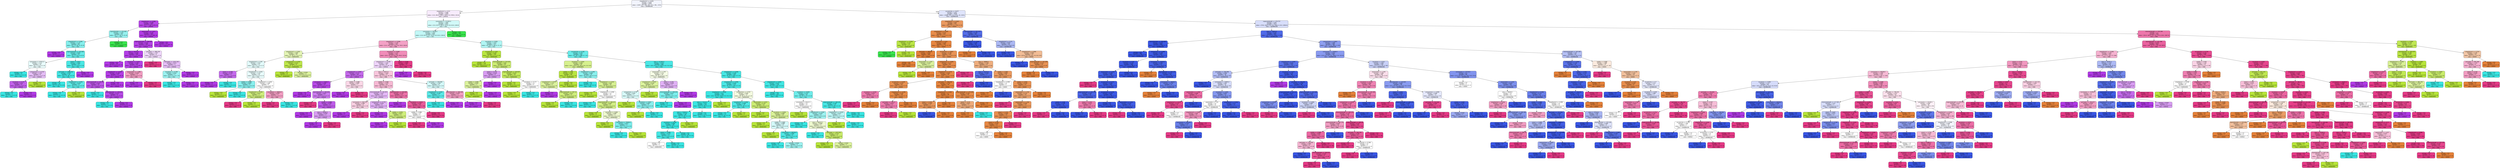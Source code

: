 digraph Tree {
node [shape=box, style="filled, rounded", color="black", fontname="helvetica"] ;
edge [fontname="helvetica"] ;
0 [label="shapefactor2 <= 0.001\nentropy = 2.659\nsamples = 4256\nvalue = [1047, 677, 293, 763, 1711, 961, 1353]\nclass = DERMASON", fillcolor="#f2f4fd"] ;
1 [label="shapefactor3 <= 0.53\nentropy = 2.068\nsamples = 1628\nvalue = [1.0, 442.0, 290.0, 759.0, 0.0, 939.0, 132.0]\nclass = HOROZ", fillcolor="#f7ebfc"] ;
0 -> 1 [labeldistance=2.5, labelangle=45, headlabel="True"] ;
2 [label="shapefactor1 <= 0.006\nentropy = 0.446\nsamples = 607\nvalue = [0, 5, 7, 46, 0, 878, 6]\nclass = HOROZ", fillcolor="#b747e7"] ;
1 -> 2 ;
3 [label="equivdiameter <= 435.965\nentropy = 1.501\nsamples = 44\nvalue = [0, 5, 7, 42, 0, 13, 0]\nclass = CALI", fillcolor="#95f1ef"] ;
2 -> 3 ;
4 [label="shapefactor3 <= 0.496\nentropy = 1.137\nsamples = 40\nvalue = [0, 5, 0, 42, 0, 13, 0]\nclass = CALI", fillcolor="#85efed"] ;
3 -> 4 ;
5 [label="entropy = 0.0\nsamples = 5\nvalue = [0, 0, 0, 0, 0, 7, 0]\nclass = HOROZ", fillcolor="#b139e5"] ;
4 -> 5 ;
6 [label="majoraxislength <= 415.881\nentropy = 0.943\nsamples = 35\nvalue = [0, 5, 0, 42, 0, 6, 0]\nclass = CALI", fillcolor="#67ebe9"] ;
4 -> 6 ;
7 [label="convexarea <= 67913.5\nentropy = 1.531\nsamples = 10\nvalue = [0, 3, 0, 6, 0, 5, 0]\nclass = CALI", fillcolor="#e9fcfc"] ;
6 -> 7 ;
8 [label="entropy = 0.0\nsamples = 4\nvalue = [0, 0, 0, 5, 0, 0, 0]\nclass = CALI", fillcolor="#39e5e2"] ;
7 -> 8 ;
9 [label="compactness <= 0.724\nentropy = 1.352\nsamples = 6\nvalue = [0, 3, 0, 1, 0, 5, 0]\nclass = HOROZ", fillcolor="#e5bdf6"] ;
7 -> 9 ;
10 [label="roundness <= 0.79\nentropy = 0.65\nsamples = 4\nvalue = [0, 0, 0, 1, 0, 5, 0]\nclass = HOROZ", fillcolor="#c161ea"] ;
9 -> 10 ;
11 [label="entropy = 0.0\nsamples = 1\nvalue = [0, 0, 0, 1, 0, 0, 0]\nclass = CALI", fillcolor="#39e5e2"] ;
10 -> 11 ;
12 [label="entropy = 0.0\nsamples = 3\nvalue = [0, 0, 0, 0, 0, 5, 0]\nclass = HOROZ", fillcolor="#b139e5"] ;
10 -> 12 ;
13 [label="entropy = 0.0\nsamples = 2\nvalue = [0, 3, 0, 0, 0, 0, 0]\nclass = BARBUNYA", fillcolor="#b7e539"] ;
9 -> 13 ;
14 [label="extent <= 0.817\nentropy = 0.462\nsamples = 25\nvalue = [0, 2, 0, 36, 0, 1, 0]\nclass = CALI", fillcolor="#49e7e4"] ;
6 -> 14 ;
15 [label="perimeter <= 1099.302\nentropy = 0.297\nsamples = 24\nvalue = [0, 2, 0, 36, 0, 0, 0]\nclass = CALI", fillcolor="#44e6e4"] ;
14 -> 15 ;
16 [label="entropy = 0.0\nsamples = 16\nvalue = [0, 0, 0, 25, 0, 0, 0]\nclass = CALI", fillcolor="#39e5e2"] ;
15 -> 16 ;
17 [label="shapefactor4 <= 0.995\nentropy = 0.619\nsamples = 8\nvalue = [0, 2, 0, 11, 0, 0, 0]\nclass = CALI", fillcolor="#5deae7"] ;
15 -> 17 ;
18 [label="entropy = 0.0\nsamples = 7\nvalue = [0, 0, 0, 11, 0, 0, 0]\nclass = CALI", fillcolor="#39e5e2"] ;
17 -> 18 ;
19 [label="entropy = 0.0\nsamples = 1\nvalue = [0, 2, 0, 0, 0, 0, 0]\nclass = BARBUNYA", fillcolor="#b7e539"] ;
17 -> 19 ;
20 [label="entropy = 0.0\nsamples = 1\nvalue = [0, 0, 0, 0, 0, 1, 0]\nclass = HOROZ", fillcolor="#b139e5"] ;
14 -> 20 ;
21 [label="entropy = 0.0\nsamples = 4\nvalue = [0, 0, 7, 0, 0, 0, 0]\nclass = BOMBAY", fillcolor="#39e54d"] ;
3 -> 21 ;
22 [label="aspectration <= 1.977\nentropy = 0.101\nsamples = 563\nvalue = [0, 0, 0, 4, 0, 865, 6]\nclass = HOROZ", fillcolor="#b23be5"] ;
2 -> 22 ;
23 [label="majoraxislength <= 398.808\nentropy = 0.302\nsamples = 146\nvalue = [0, 0, 0, 4, 0, 218, 6]\nclass = HOROZ", fillcolor="#b542e6"] ;
22 -> 23 ;
24 [label="area <= 54574.5\nentropy = 0.205\nsamples = 140\nvalue = [0, 0, 0, 2, 0, 215, 4]\nclass = HOROZ", fillcolor="#b33ee6"] ;
23 -> 24 ;
25 [label="entropy = 0.0\nsamples = 80\nvalue = [0, 0, 0, 0, 0, 121, 0]\nclass = HOROZ", fillcolor="#b139e5"] ;
24 -> 25 ;
26 [label="roundness <= 0.835\nentropy = 0.383\nsamples = 60\nvalue = [0, 0, 0, 2, 0, 94, 4]\nclass = HOROZ", fillcolor="#b645e7"] ;
24 -> 26 ;
27 [label="shapefactor1 <= 0.006\nentropy = 0.149\nsamples = 57\nvalue = [0, 0, 0, 2, 0, 92, 0]\nclass = HOROZ", fillcolor="#b33de6"] ;
26 -> 27 ;
28 [label="minoraxislength <= 202.06\nentropy = 0.567\nsamples = 10\nvalue = [0, 0, 0, 2, 0, 13, 0]\nclass = HOROZ", fillcolor="#bd57e9"] ;
27 -> 28 ;
29 [label="entropy = 0.0\nsamples = 1\nvalue = [0, 0, 0, 1, 0, 0, 0]\nclass = CALI", fillcolor="#39e5e2"] ;
28 -> 29 ;
30 [label="equivdiameter <= 278.222\nentropy = 0.371\nsamples = 9\nvalue = [0, 0, 0, 1, 0, 13, 0]\nclass = HOROZ", fillcolor="#b748e7"] ;
28 -> 30 ;
31 [label="entropy = 0.0\nsamples = 1\nvalue = [0, 0, 0, 1, 0, 0, 0]\nclass = CALI", fillcolor="#39e5e2"] ;
30 -> 31 ;
32 [label="entropy = 0.0\nsamples = 8\nvalue = [0, 0, 0, 0, 0, 13, 0]\nclass = HOROZ", fillcolor="#b139e5"] ;
30 -> 32 ;
33 [label="entropy = 0.0\nsamples = 47\nvalue = [0, 0, 0, 0, 0, 79, 0]\nclass = HOROZ", fillcolor="#b139e5"] ;
27 -> 33 ;
34 [label="aspectration <= 1.886\nentropy = 0.918\nsamples = 3\nvalue = [0, 0, 0, 0, 0, 2, 4]\nclass = SIRA", fillcolor="#f29cc2"] ;
26 -> 34 ;
35 [label="entropy = 0.0\nsamples = 1\nvalue = [0, 0, 0, 0, 0, 2, 0]\nclass = HOROZ", fillcolor="#b139e5"] ;
34 -> 35 ;
36 [label="entropy = 0.0\nsamples = 2\nvalue = [0, 0, 0, 0, 0, 0, 4]\nclass = SIRA", fillcolor="#e53986"] ;
34 -> 36 ;
37 [label="perimeter <= 989.339\nentropy = 1.557\nsamples = 6\nvalue = [0, 0, 0, 2, 0, 3, 2]\nclass = HOROZ", fillcolor="#efd7fa"] ;
23 -> 37 ;
38 [label="entropy = 0.0\nsamples = 1\nvalue = [0, 0, 0, 0, 0, 0, 2]\nclass = SIRA", fillcolor="#e53986"] ;
37 -> 38 ;
39 [label="perimeter <= 1033.342\nentropy = 0.971\nsamples = 5\nvalue = [0, 0, 0, 2, 0, 3, 0]\nclass = HOROZ", fillcolor="#e5bdf6"] ;
37 -> 39 ;
40 [label="roundness <= 0.799\nentropy = 0.918\nsamples = 3\nvalue = [0, 0, 0, 2, 0, 1, 0]\nclass = CALI", fillcolor="#9cf2f0"] ;
39 -> 40 ;
41 [label="entropy = 0.0\nsamples = 2\nvalue = [0, 0, 0, 2, 0, 0, 0]\nclass = CALI", fillcolor="#39e5e2"] ;
40 -> 41 ;
42 [label="entropy = 0.0\nsamples = 1\nvalue = [0, 0, 0, 0, 0, 1, 0]\nclass = HOROZ", fillcolor="#b139e5"] ;
40 -> 42 ;
43 [label="entropy = 0.0\nsamples = 2\nvalue = [0, 0, 0, 0, 0, 2, 0]\nclass = HOROZ", fillcolor="#b139e5"] ;
39 -> 43 ;
44 [label="entropy = 0.0\nsamples = 417\nvalue = [0, 0, 0, 0, 0, 647, 0]\nclass = HOROZ", fillcolor="#b139e5"] ;
22 -> 44 ;
45 [label="convexarea <= 111205.0\nentropy = 1.942\nsamples = 1021\nvalue = [1.0, 437.0, 283.0, 713.0, 0.0, 61.0, 126.0]\nclass = CALI", fillcolor="#d1f9f8"] ;
1 -> 45 ;
46 [label="convexarea <= 59748.5\nentropy = 1.543\nsamples = 858\nvalue = [1.0, 437.0, 0.0, 713.0, 0.0, 61.0, 126.0]\nclass = CALI", fillcolor="#c2f7f6"] ;
45 -> 46 ;
47 [label="shapefactor1 <= 0.006\nentropy = 1.534\nsamples = 141\nvalue = [1.0, 19.0, 0.0, 13.0, 0.0, 50.0, 126.0]\nclass = SIRA", fillcolor="#f3a0c5"] ;
46 -> 47 ;
48 [label="shapefactor2 <= 0.001\nentropy = 1.844\nsamples = 19\nvalue = [1, 16, 0, 7, 0, 4, 3]\nclass = BARBUNYA", fillcolor="#e4f5b5"] ;
47 -> 48 ;
49 [label="shapefactor4 <= 0.99\nentropy = 1.931\nsamples = 13\nvalue = [0, 5, 0, 7, 0, 4, 3]\nclass = CALI", fillcolor="#e3fbfb"] ;
48 -> 49 ;
50 [label="extent <= 0.768\nentropy = 0.722\nsamples = 3\nvalue = [0, 0, 0, 1, 0, 4, 0]\nclass = HOROZ", fillcolor="#c46aec"] ;
49 -> 50 ;
51 [label="entropy = 0.0\nsamples = 2\nvalue = [0, 0, 0, 0, 0, 4, 0]\nclass = HOROZ", fillcolor="#b139e5"] ;
50 -> 51 ;
52 [label="entropy = 0.0\nsamples = 1\nvalue = [0, 0, 0, 1, 0, 0, 0]\nclass = CALI", fillcolor="#39e5e2"] ;
50 -> 52 ;
53 [label="shapefactor2 <= 0.001\nentropy = 1.531\nsamples = 10\nvalue = [0, 5, 0, 6, 0, 0, 3]\nclass = CALI", fillcolor="#e9fcfc"] ;
49 -> 53 ;
54 [label="solidity <= 0.988\nentropy = 0.863\nsamples = 4\nvalue = [0, 2, 0, 5, 0, 0, 0]\nclass = CALI", fillcolor="#88efee"] ;
53 -> 54 ;
55 [label="entropy = 0.0\nsamples = 2\nvalue = [0, 2, 0, 0, 0, 0, 0]\nclass = BARBUNYA", fillcolor="#b7e539"] ;
54 -> 55 ;
56 [label="entropy = 0.0\nsamples = 2\nvalue = [0, 0, 0, 5, 0, 0, 0]\nclass = CALI", fillcolor="#39e5e2"] ;
54 -> 56 ;
57 [label="shapefactor2 <= 0.001\nentropy = 1.449\nsamples = 6\nvalue = [0, 3, 0, 1, 0, 0, 3]\nclass = BARBUNYA", fillcolor="#ffffff"] ;
53 -> 57 ;
58 [label="shapefactor4 <= 0.992\nentropy = 0.811\nsamples = 3\nvalue = [0, 3, 0, 0, 0, 0, 1]\nclass = BARBUNYA", fillcolor="#cfee7b"] ;
57 -> 58 ;
59 [label="entropy = 0.0\nsamples = 1\nvalue = [0, 0, 0, 0, 0, 0, 1]\nclass = SIRA", fillcolor="#e53986"] ;
58 -> 59 ;
60 [label="entropy = 0.0\nsamples = 2\nvalue = [0, 3, 0, 0, 0, 0, 0]\nclass = BARBUNYA", fillcolor="#b7e539"] ;
58 -> 60 ;
61 [label="convexarea <= 58650.0\nentropy = 0.918\nsamples = 3\nvalue = [0, 0, 0, 1, 0, 0, 2]\nclass = SIRA", fillcolor="#f29cc2"] ;
57 -> 61 ;
62 [label="entropy = 0.0\nsamples = 2\nvalue = [0, 0, 0, 0, 0, 0, 2]\nclass = SIRA", fillcolor="#e53986"] ;
61 -> 62 ;
63 [label="entropy = 0.0\nsamples = 1\nvalue = [0, 0, 0, 1, 0, 0, 0]\nclass = CALI", fillcolor="#39e5e2"] ;
61 -> 63 ;
64 [label="compactness <= 0.783\nentropy = 0.414\nsamples = 6\nvalue = [1, 11, 0, 0, 0, 0, 0]\nclass = BARBUNYA", fillcolor="#bee74b"] ;
48 -> 64 ;
65 [label="entropy = 0.0\nsamples = 4\nvalue = [0, 9, 0, 0, 0, 0, 0]\nclass = BARBUNYA", fillcolor="#b7e539"] ;
64 -> 65 ;
66 [label="entropy = 0.918\nsamples = 2\nvalue = [1, 2, 0, 0, 0, 0, 0]\nclass = BARBUNYA", fillcolor="#dbf29c"] ;
64 -> 66 ;
67 [label="roundness <= 0.849\nentropy = 1.137\nsamples = 122\nvalue = [0.0, 3.0, 0.0, 6.0, 0.0, 46.0, 123.0]\nclass = SIRA", fillcolor="#f08cb8"] ;
47 -> 67 ;
68 [label="shapefactor3 <= 0.549\nentropy = 1.456\nsamples = 65\nvalue = [0, 3, 0, 6, 0, 45, 33]\nclass = HOROZ", fillcolor="#eed3f9"] ;
67 -> 68 ;
69 [label="shapefactor4 <= 0.995\nentropy = 0.711\nsamples = 28\nvalue = [0, 0, 0, 0, 0, 29, 7]\nclass = HOROZ", fillcolor="#c469eb"] ;
68 -> 69 ;
70 [label="convexarea <= 53600.5\nentropy = 0.381\nsamples = 21\nvalue = [0, 0, 0, 0, 0, 25, 2]\nclass = HOROZ", fillcolor="#b749e7"] ;
69 -> 70 ;
71 [label="entropy = 0.0\nsamples = 14\nvalue = [0, 0, 0, 0, 0, 19, 0]\nclass = HOROZ", fillcolor="#b139e5"] ;
70 -> 71 ;
72 [label="equivdiameter <= 260.829\nentropy = 0.811\nsamples = 7\nvalue = [0, 0, 0, 0, 0, 6, 2]\nclass = HOROZ", fillcolor="#cb7bee"] ;
70 -> 72 ;
73 [label="entropy = 0.0\nsamples = 1\nvalue = [0, 0, 0, 0, 0, 0, 1]\nclass = SIRA", fillcolor="#e53986"] ;
72 -> 73 ;
74 [label="solidity <= 0.986\nentropy = 0.592\nsamples = 6\nvalue = [0, 0, 0, 0, 0, 6, 1]\nclass = HOROZ", fillcolor="#be5ae9"] ;
72 -> 74 ;
75 [label="entropy = 0.0\nsamples = 3\nvalue = [0, 0, 0, 0, 0, 4, 0]\nclass = HOROZ", fillcolor="#b139e5"] ;
74 -> 75 ;
76 [label="area <= 56382.0\nentropy = 0.918\nsamples = 3\nvalue = [0, 0, 0, 0, 0, 2, 1]\nclass = HOROZ", fillcolor="#d89cf2"] ;
74 -> 76 ;
77 [label="entropy = 0.0\nsamples = 2\nvalue = [0, 0, 0, 0, 0, 2, 0]\nclass = HOROZ", fillcolor="#b139e5"] ;
76 -> 77 ;
78 [label="entropy = 0.0\nsamples = 1\nvalue = [0, 0, 0, 0, 0, 0, 1]\nclass = SIRA", fillcolor="#e53986"] ;
76 -> 78 ;
79 [label="solidity <= 0.986\nentropy = 0.991\nsamples = 7\nvalue = [0, 0, 0, 0, 0, 4, 5]\nclass = SIRA", fillcolor="#fad7e7"] ;
69 -> 79 ;
80 [label="entropy = 0.0\nsamples = 4\nvalue = [0, 0, 0, 0, 0, 4, 0]\nclass = HOROZ", fillcolor="#b139e5"] ;
79 -> 80 ;
81 [label="entropy = 0.0\nsamples = 3\nvalue = [0, 0, 0, 0, 0, 0, 5]\nclass = SIRA", fillcolor="#e53986"] ;
79 -> 81 ;
82 [label="area <= 54473.5\nentropy = 1.624\nsamples = 37\nvalue = [0, 3, 0, 6, 0, 16, 26]\nclass = SIRA", fillcolor="#f8c6dc"] ;
68 -> 82 ;
83 [label="solidity <= 0.983\nentropy = 1.275\nsamples = 29\nvalue = [0, 3, 0, 0, 0, 13, 22]\nclass = SIRA", fillcolor="#f6b8d3"] ;
82 -> 83 ;
84 [label="minoraxislength <= 191.957\nentropy = 1.457\nsamples = 12\nvalue = [0, 3, 0, 0, 0, 8, 4]\nclass = HOROZ", fillcolor="#e3b7f6"] ;
83 -> 84 ;
85 [label="convexarea <= 49174.0\nentropy = 0.985\nsamples = 6\nvalue = [0, 0, 0, 0, 0, 3, 4]\nclass = SIRA", fillcolor="#f8cee1"] ;
84 -> 85 ;
86 [label="entropy = 0.0\nsamples = 3\nvalue = [0, 0, 0, 0, 0, 3, 0]\nclass = HOROZ", fillcolor="#b139e5"] ;
85 -> 86 ;
87 [label="entropy = 0.0\nsamples = 3\nvalue = [0, 0, 0, 0, 0, 0, 4]\nclass = SIRA", fillcolor="#e53986"] ;
85 -> 87 ;
88 [label="compactness <= 0.755\nentropy = 0.954\nsamples = 6\nvalue = [0, 3, 0, 0, 0, 5, 0]\nclass = HOROZ", fillcolor="#e0b0f5"] ;
84 -> 88 ;
89 [label="entropy = 0.0\nsamples = 3\nvalue = [0, 0, 0, 0, 0, 4, 0]\nclass = HOROZ", fillcolor="#b139e5"] ;
88 -> 89 ;
90 [label="solidity <= 0.976\nentropy = 0.811\nsamples = 3\nvalue = [0, 3, 0, 0, 0, 1, 0]\nclass = BARBUNYA", fillcolor="#cfee7b"] ;
88 -> 90 ;
91 [label="entropy = 0.0\nsamples = 1\nvalue = [0, 0, 0, 0, 0, 1, 0]\nclass = HOROZ", fillcolor="#b139e5"] ;
90 -> 91 ;
92 [label="entropy = 0.0\nsamples = 2\nvalue = [0, 3, 0, 0, 0, 0, 0]\nclass = BARBUNYA", fillcolor="#b7e539"] ;
90 -> 92 ;
93 [label="equivdiameter <= 236.909\nentropy = 0.755\nsamples = 17\nvalue = [0, 0, 0, 0, 0, 5, 18]\nclass = SIRA", fillcolor="#ec70a8"] ;
83 -> 93 ;
94 [label="entropy = 0.0\nsamples = 1\nvalue = [0, 0, 0, 0, 0, 2, 0]\nclass = HOROZ", fillcolor="#b139e5"] ;
93 -> 94 ;
95 [label="roundness <= 0.833\nentropy = 0.592\nsamples = 16\nvalue = [0, 0, 0, 0, 0, 3, 18]\nclass = SIRA", fillcolor="#e95a9a"] ;
93 -> 95 ;
96 [label="solidity <= 0.986\nentropy = 1.0\nsamples = 5\nvalue = [0, 0, 0, 0, 0, 3, 3]\nclass = HOROZ", fillcolor="#ffffff"] ;
95 -> 96 ;
97 [label="entropy = 0.0\nsamples = 2\nvalue = [0, 0, 0, 0, 0, 0, 3]\nclass = SIRA", fillcolor="#e53986"] ;
96 -> 97 ;
98 [label="entropy = 0.0\nsamples = 3\nvalue = [0, 0, 0, 0, 0, 3, 0]\nclass = HOROZ", fillcolor="#b139e5"] ;
96 -> 98 ;
99 [label="entropy = 0.0\nsamples = 11\nvalue = [0, 0, 0, 0, 0, 0, 15]\nclass = SIRA", fillcolor="#e53986"] ;
95 -> 99 ;
100 [label="perimeter <= 930.982\nentropy = 1.526\nsamples = 8\nvalue = [0, 0, 0, 6, 0, 3, 4]\nclass = CALI", fillcolor="#d3f9f9"] ;
82 -> 100 ;
101 [label="shapefactor2 <= 0.001\nentropy = 0.592\nsamples = 5\nvalue = [0, 0, 0, 6, 0, 1, 0]\nclass = CALI", fillcolor="#5ae9e7"] ;
100 -> 101 ;
102 [label="entropy = 0.0\nsamples = 4\nvalue = [0, 0, 0, 6, 0, 0, 0]\nclass = CALI", fillcolor="#39e5e2"] ;
101 -> 102 ;
103 [label="entropy = 0.0\nsamples = 1\nvalue = [0, 0, 0, 0, 0, 1, 0]\nclass = HOROZ", fillcolor="#b139e5"] ;
101 -> 103 ;
104 [label="equivdiameter <= 266.208\nentropy = 0.918\nsamples = 3\nvalue = [0, 0, 0, 0, 0, 2, 4]\nclass = SIRA", fillcolor="#f29cc2"] ;
100 -> 104 ;
105 [label="entropy = 0.0\nsamples = 1\nvalue = [0, 0, 0, 0, 0, 2, 0]\nclass = HOROZ", fillcolor="#b139e5"] ;
104 -> 105 ;
106 [label="entropy = 0.0\nsamples = 2\nvalue = [0, 0, 0, 0, 0, 0, 4]\nclass = SIRA", fillcolor="#e53986"] ;
104 -> 106 ;
107 [label="extent <= 0.646\nentropy = 0.087\nsamples = 57\nvalue = [0, 0, 0, 0, 0, 1, 90]\nclass = SIRA", fillcolor="#e53b87"] ;
67 -> 107 ;
108 [label="entropy = 0.0\nsamples = 1\nvalue = [0, 0, 0, 0, 0, 1, 0]\nclass = HOROZ", fillcolor="#b139e5"] ;
107 -> 108 ;
109 [label="entropy = 0.0\nsamples = 56\nvalue = [0, 0, 0, 0, 0, 0, 90]\nclass = SIRA", fillcolor="#e53986"] ;
107 -> 109 ;
110 [label="roundness <= 0.801\nentropy = 1.023\nsamples = 717\nvalue = [0, 418, 0, 700, 0, 11, 0]\nclass = CALI", fillcolor="#b0f5f3"] ;
46 -> 110 ;
111 [label="eccentricity <= 0.82\nentropy = 0.228\nsamples = 156\nvalue = [0, 253, 0, 4, 0, 4, 0]\nclass = BARBUNYA", fillcolor="#b9e63f"] ;
110 -> 111 ;
112 [label="entropy = 0.0\nsamples = 136\nvalue = [0, 229, 0, 0, 0, 0, 0]\nclass = BARBUNYA", fillcolor="#b7e539"] ;
111 -> 112 ;
113 [label="minoraxislength <= 214.361\nentropy = 1.061\nsamples = 20\nvalue = [0, 24, 0, 4, 0, 4, 0]\nclass = BARBUNYA", fillcolor="#ccec72"] ;
111 -> 113 ;
114 [label="extent <= 0.779\nentropy = 0.918\nsamples = 4\nvalue = [0, 2, 0, 0, 0, 4, 0]\nclass = HOROZ", fillcolor="#d89cf2"] ;
113 -> 114 ;
115 [label="solidity <= 0.985\nentropy = 0.918\nsamples = 3\nvalue = [0, 2, 0, 0, 0, 1, 0]\nclass = BARBUNYA", fillcolor="#dbf29c"] ;
114 -> 115 ;
116 [label="entropy = 0.0\nsamples = 2\nvalue = [0, 2, 0, 0, 0, 0, 0]\nclass = BARBUNYA", fillcolor="#b7e539"] ;
115 -> 116 ;
117 [label="entropy = 0.0\nsamples = 1\nvalue = [0, 0, 0, 0, 0, 1, 0]\nclass = HOROZ", fillcolor="#b139e5"] ;
115 -> 117 ;
118 [label="entropy = 0.0\nsamples = 1\nvalue = [0, 0, 0, 0, 0, 3, 0]\nclass = HOROZ", fillcolor="#b139e5"] ;
114 -> 118 ;
119 [label="majoraxislength <= 429.857\nentropy = 0.619\nsamples = 16\nvalue = [0, 22, 0, 4, 0, 0, 0]\nclass = BARBUNYA", fillcolor="#c4ea5d"] ;
113 -> 119 ;
120 [label="entropy = 0.0\nsamples = 12\nvalue = [0, 18, 0, 0, 0, 0, 0]\nclass = BARBUNYA", fillcolor="#b7e539"] ;
119 -> 120 ;
121 [label="roundness <= 0.777\nentropy = 1.0\nsamples = 4\nvalue = [0, 4, 0, 4, 0, 0, 0]\nclass = BARBUNYA", fillcolor="#ffffff"] ;
119 -> 121 ;
122 [label="entropy = 0.0\nsamples = 2\nvalue = [0, 4, 0, 0, 0, 0, 0]\nclass = BARBUNYA", fillcolor="#b7e539"] ;
121 -> 122 ;
123 [label="entropy = 0.0\nsamples = 2\nvalue = [0, 0, 0, 4, 0, 0, 0]\nclass = CALI", fillcolor="#39e5e2"] ;
121 -> 123 ;
124 [label="eccentricity <= 0.782\nentropy = 0.767\nsamples = 561\nvalue = [0, 165, 0, 696, 0, 7, 0]\nclass = CALI", fillcolor="#69ebe9"] ;
110 -> 124 ;
125 [label="roundness <= 0.858\nentropy = 0.962\nsamples = 95\nvalue = [0.0, 110.0, 0.0, 46.0, 0.0, 2.0, 0.0]\nclass = BARBUNYA", fillcolor="#d6f08e"] ;
124 -> 125 ;
126 [label="solidity <= 0.98\nentropy = 0.292\nsamples = 60\nvalue = [0, 92, 0, 2, 0, 2, 0]\nclass = BARBUNYA", fillcolor="#bae641"] ;
125 -> 126 ;
127 [label="shapefactor4 <= 0.975\nentropy = 1.371\nsamples = 5\nvalue = [0, 6, 0, 2, 0, 2, 0]\nclass = BARBUNYA", fillcolor="#dbf29c"] ;
126 -> 127 ;
128 [label="entropy = 0.0\nsamples = 1\nvalue = [0, 0, 0, 0, 0, 2, 0]\nclass = HOROZ", fillcolor="#b139e5"] ;
127 -> 128 ;
129 [label="majoraxislength <= 367.12\nentropy = 0.811\nsamples = 4\nvalue = [0, 6, 0, 2, 0, 0, 0]\nclass = BARBUNYA", fillcolor="#cfee7b"] ;
127 -> 129 ;
130 [label="entropy = 0.0\nsamples = 2\nvalue = [0, 6, 0, 0, 0, 0, 0]\nclass = BARBUNYA", fillcolor="#b7e539"] ;
129 -> 130 ;
131 [label="entropy = 0.0\nsamples = 2\nvalue = [0, 0, 0, 2, 0, 0, 0]\nclass = CALI", fillcolor="#39e5e2"] ;
129 -> 131 ;
132 [label="entropy = 0.0\nsamples = 55\nvalue = [0, 86, 0, 0, 0, 0, 0]\nclass = BARBUNYA", fillcolor="#b7e539"] ;
126 -> 132 ;
133 [label="shapefactor4 <= 0.995\nentropy = 0.869\nsamples = 35\nvalue = [0, 18, 0, 44, 0, 0, 0]\nclass = CALI", fillcolor="#8af0ee"] ;
125 -> 133 ;
134 [label="entropy = 0.0\nsamples = 19\nvalue = [0, 0, 0, 36, 0, 0, 0]\nclass = CALI", fillcolor="#39e5e2"] ;
133 -> 134 ;
135 [label="shapefactor1 <= 0.005\nentropy = 0.89\nsamples = 16\nvalue = [0, 18, 0, 8, 0, 0, 0]\nclass = BARBUNYA", fillcolor="#d7f191"] ;
133 -> 135 ;
136 [label="entropy = 0.0\nsamples = 4\nvalue = [0, 10, 0, 0, 0, 0, 0]\nclass = BARBUNYA", fillcolor="#b7e539"] ;
135 -> 136 ;
137 [label="shapefactor4 <= 0.996\nentropy = 1.0\nsamples = 12\nvalue = [0, 8, 0, 8, 0, 0, 0]\nclass = BARBUNYA", fillcolor="#ffffff"] ;
135 -> 137 ;
138 [label="entropy = 0.0\nsamples = 3\nvalue = [0, 0, 0, 5, 0, 0, 0]\nclass = CALI", fillcolor="#39e5e2"] ;
137 -> 138 ;
139 [label="majoraxislength <= 366.437\nentropy = 0.845\nsamples = 9\nvalue = [0, 8, 0, 3, 0, 0, 0]\nclass = BARBUNYA", fillcolor="#d2ef83"] ;
137 -> 139 ;
140 [label="entropy = 0.0\nsamples = 4\nvalue = [0, 4, 0, 0, 0, 0, 0]\nclass = BARBUNYA", fillcolor="#b7e539"] ;
139 -> 140 ;
141 [label="roundness <= 0.865\nentropy = 0.985\nsamples = 5\nvalue = [0, 4, 0, 3, 0, 0, 0]\nclass = BARBUNYA", fillcolor="#edf8ce"] ;
139 -> 141 ;
142 [label="entropy = 0.0\nsamples = 2\nvalue = [0, 3, 0, 0, 0, 0, 0]\nclass = BARBUNYA", fillcolor="#b7e539"] ;
141 -> 142 ;
143 [label="convexarea <= 70404.0\nentropy = 0.811\nsamples = 3\nvalue = [0, 1, 0, 3, 0, 0, 0]\nclass = CALI", fillcolor="#7beeec"] ;
141 -> 143 ;
144 [label="entropy = 0.0\nsamples = 2\nvalue = [0, 0, 0, 3, 0, 0, 0]\nclass = CALI", fillcolor="#39e5e2"] ;
143 -> 144 ;
145 [label="entropy = 0.0\nsamples = 1\nvalue = [0, 1, 0, 0, 0, 0, 0]\nclass = BARBUNYA", fillcolor="#b7e539"] ;
143 -> 145 ;
146 [label="area <= 61385.0\nentropy = 0.453\nsamples = 466\nvalue = [0.0, 55.0, 0.0, 650.0, 0.0, 5.0, 0.0]\nclass = CALI", fillcolor="#4be7e5"] ;
124 -> 146 ;
147 [label="aspectration <= 1.747\nentropy = 1.531\nsamples = 14\nvalue = [0, 10, 0, 8, 0, 5, 0]\nclass = BARBUNYA", fillcolor="#f5fce5"] ;
146 -> 147 ;
148 [label="shapefactor4 <= 0.997\nentropy = 0.918\nsamples = 9\nvalue = [0, 10, 0, 5, 0, 0, 0]\nclass = BARBUNYA", fillcolor="#dbf29c"] ;
147 -> 148 ;
149 [label="compactness <= 0.76\nentropy = 0.991\nsamples = 5\nvalue = [0, 4, 0, 5, 0, 0, 0]\nclass = CALI", fillcolor="#d7faf9"] ;
148 -> 149 ;
150 [label="entropy = 0.0\nsamples = 1\nvalue = [0, 2, 0, 0, 0, 0, 0]\nclass = BARBUNYA", fillcolor="#b7e539"] ;
149 -> 150 ;
151 [label="roundness <= 0.847\nentropy = 0.863\nsamples = 4\nvalue = [0, 2, 0, 5, 0, 0, 0]\nclass = CALI", fillcolor="#88efee"] ;
149 -> 151 ;
152 [label="entropy = 0.0\nsamples = 1\nvalue = [0, 2, 0, 0, 0, 0, 0]\nclass = BARBUNYA", fillcolor="#b7e539"] ;
151 -> 152 ;
153 [label="entropy = 0.0\nsamples = 3\nvalue = [0, 0, 0, 5, 0, 0, 0]\nclass = CALI", fillcolor="#39e5e2"] ;
151 -> 153 ;
154 [label="entropy = 0.0\nsamples = 4\nvalue = [0, 6, 0, 0, 0, 0, 0]\nclass = BARBUNYA", fillcolor="#b7e539"] ;
148 -> 154 ;
155 [label="extent <= 0.791\nentropy = 0.954\nsamples = 5\nvalue = [0, 0, 0, 3, 0, 5, 0]\nclass = HOROZ", fillcolor="#e0b0f5"] ;
147 -> 155 ;
156 [label="minoraxislength <= 208.565\nentropy = 0.811\nsamples = 3\nvalue = [0, 0, 0, 3, 0, 1, 0]\nclass = CALI", fillcolor="#7beeec"] ;
155 -> 156 ;
157 [label="entropy = 0.0\nsamples = 2\nvalue = [0, 0, 0, 3, 0, 0, 0]\nclass = CALI", fillcolor="#39e5e2"] ;
156 -> 157 ;
158 [label="entropy = 0.0\nsamples = 1\nvalue = [0, 0, 0, 0, 0, 1, 0]\nclass = HOROZ", fillcolor="#b139e5"] ;
156 -> 158 ;
159 [label="entropy = 0.0\nsamples = 2\nvalue = [0, 0, 0, 0, 0, 4, 0]\nclass = HOROZ", fillcolor="#b139e5"] ;
155 -> 159 ;
160 [label="shapefactor1 <= 0.006\nentropy = 0.349\nsamples = 452\nvalue = [0, 45, 0, 642, 0, 0, 0]\nclass = CALI", fillcolor="#47e7e4"] ;
146 -> 160 ;
161 [label="shapefactor4 <= 0.996\nentropy = 0.418\nsamples = 273\nvalue = [0, 35, 0, 379, 0, 0, 0]\nclass = CALI", fillcolor="#4be7e5"] ;
160 -> 161 ;
162 [label="shapefactor1 <= 0.006\nentropy = 0.07\nsamples = 236\nvalue = [0.0, 3.0, 0.0, 352.0, 0.0, 0.0, 0.0]\nclass = CALI", fillcolor="#3be5e2"] ;
161 -> 162 ;
163 [label="area <= 75233.5\nentropy = 0.05\nsamples = 235\nvalue = [0, 2, 0, 352, 0, 0, 0]\nclass = CALI", fillcolor="#3ae5e2"] ;
162 -> 163 ;
164 [label="area <= 75202.0\nentropy = 0.145\nsamples = 60\nvalue = [0, 2, 0, 95, 0, 0, 0]\nclass = CALI", fillcolor="#3de6e3"] ;
163 -> 164 ;
165 [label="roundness <= 0.836\nentropy = 0.084\nsamples = 59\nvalue = [0, 1, 0, 95, 0, 0, 0]\nclass = CALI", fillcolor="#3be5e2"] ;
164 -> 165 ;
166 [label="extent <= 0.696\nentropy = 0.323\nsamples = 11\nvalue = [0, 1, 0, 16, 0, 0, 0]\nclass = CALI", fillcolor="#45e7e4"] ;
165 -> 166 ;
167 [label="entropy = 1.0\nsamples = 2\nvalue = [0, 1, 0, 1, 0, 0, 0]\nclass = BARBUNYA", fillcolor="#ffffff"] ;
166 -> 167 ;
168 [label="entropy = 0.0\nsamples = 9\nvalue = [0, 0, 0, 15, 0, 0, 0]\nclass = CALI", fillcolor="#39e5e2"] ;
166 -> 168 ;
169 [label="entropy = 0.0\nsamples = 48\nvalue = [0, 0, 0, 79, 0, 0, 0]\nclass = CALI", fillcolor="#39e5e2"] ;
165 -> 169 ;
170 [label="entropy = 0.0\nsamples = 1\nvalue = [0, 1, 0, 0, 0, 0, 0]\nclass = BARBUNYA", fillcolor="#b7e539"] ;
164 -> 170 ;
171 [label="entropy = 0.0\nsamples = 175\nvalue = [0, 0, 0, 257, 0, 0, 0]\nclass = CALI", fillcolor="#39e5e2"] ;
163 -> 171 ;
172 [label="entropy = 0.0\nsamples = 1\nvalue = [0, 1, 0, 0, 0, 0, 0]\nclass = BARBUNYA", fillcolor="#b7e539"] ;
162 -> 172 ;
173 [label="compactness <= 0.767\nentropy = 0.995\nsamples = 37\nvalue = [0, 32, 0, 27, 0, 0, 0]\nclass = BARBUNYA", fillcolor="#f4fbe0"] ;
161 -> 173 ;
174 [label="shapefactor1 <= 0.006\nentropy = 0.469\nsamples = 15\nvalue = [0, 2, 0, 18, 0, 0, 0]\nclass = CALI", fillcolor="#4fe8e5"] ;
173 -> 174 ;
175 [label="entropy = 0.0\nsamples = 13\nvalue = [0, 0, 0, 18, 0, 0, 0]\nclass = CALI", fillcolor="#39e5e2"] ;
174 -> 175 ;
176 [label="entropy = 0.0\nsamples = 2\nvalue = [0, 2, 0, 0, 0, 0, 0]\nclass = BARBUNYA", fillcolor="#b7e539"] ;
174 -> 176 ;
177 [label="aspectration <= 1.633\nentropy = 0.779\nsamples = 22\nvalue = [0, 30, 0, 9, 0, 0, 0]\nclass = BARBUNYA", fillcolor="#cded74"] ;
173 -> 177 ;
178 [label="entropy = 0.0\nsamples = 7\nvalue = [0, 11, 0, 0, 0, 0, 0]\nclass = BARBUNYA", fillcolor="#b7e539"] ;
177 -> 178 ;
179 [label="roundness <= 0.826\nentropy = 0.906\nsamples = 15\nvalue = [0, 19, 0, 9, 0, 0, 0]\nclass = BARBUNYA", fillcolor="#d9f197"] ;
177 -> 179 ;
180 [label="entropy = 0.0\nsamples = 6\nvalue = [0, 12, 0, 0, 0, 0, 0]\nclass = BARBUNYA", fillcolor="#b7e539"] ;
179 -> 180 ;
181 [label="solidity <= 0.989\nentropy = 0.989\nsamples = 9\nvalue = [0, 7, 0, 9, 0, 0, 0]\nclass = CALI", fillcolor="#d3f9f9"] ;
179 -> 181 ;
182 [label="entropy = 0.0\nsamples = 3\nvalue = [0, 6, 0, 0, 0, 0, 0]\nclass = BARBUNYA", fillcolor="#b7e539"] ;
181 -> 182 ;
183 [label="convexarea <= 80036.0\nentropy = 0.469\nsamples = 6\nvalue = [0, 1, 0, 9, 0, 0, 0]\nclass = CALI", fillcolor="#4fe8e5"] ;
181 -> 183 ;
184 [label="entropy = 0.0\nsamples = 4\nvalue = [0, 0, 0, 7, 0, 0, 0]\nclass = CALI", fillcolor="#39e5e2"] ;
183 -> 184 ;
185 [label="entropy = 0.918\nsamples = 2\nvalue = [0, 1, 0, 2, 0, 0, 0]\nclass = CALI", fillcolor="#9cf2f0"] ;
183 -> 185 ;
186 [label="shapefactor4 <= 0.995\nentropy = 0.227\nsamples = 179\nvalue = [0, 10, 0, 263, 0, 0, 0]\nclass = CALI", fillcolor="#41e6e3"] ;
160 -> 186 ;
187 [label="entropy = 0.0\nsamples = 145\nvalue = [0, 0, 0, 226, 0, 0, 0]\nclass = CALI", fillcolor="#39e5e2"] ;
186 -> 187 ;
188 [label="roundness <= 0.839\nentropy = 0.747\nsamples = 34\nvalue = [0, 10, 0, 37, 0, 0, 0]\nclass = CALI", fillcolor="#6fecea"] ;
186 -> 188 ;
189 [label="convexarea <= 65527.5\nentropy = 1.0\nsamples = 13\nvalue = [0, 8, 0, 8, 0, 0, 0]\nclass = BARBUNYA", fillcolor="#ffffff"] ;
188 -> 189 ;
190 [label="entropy = 0.0\nsamples = 4\nvalue = [0, 4, 0, 0, 0, 0, 0]\nclass = BARBUNYA", fillcolor="#b7e539"] ;
189 -> 190 ;
191 [label="shapefactor4 <= 0.997\nentropy = 0.918\nsamples = 9\nvalue = [0, 4, 0, 8, 0, 0, 0]\nclass = CALI", fillcolor="#9cf2f0"] ;
189 -> 191 ;
192 [label="entropy = 0.0\nsamples = 4\nvalue = [0, 0, 0, 5, 0, 0, 0]\nclass = CALI", fillcolor="#39e5e2"] ;
191 -> 192 ;
193 [label="area <= 66523.5\nentropy = 0.985\nsamples = 5\nvalue = [0, 4, 0, 3, 0, 0, 0]\nclass = BARBUNYA", fillcolor="#edf8ce"] ;
191 -> 193 ;
194 [label="entropy = 0.0\nsamples = 1\nvalue = [0, 0, 0, 2, 0, 0, 0]\nclass = CALI", fillcolor="#39e5e2"] ;
193 -> 194 ;
195 [label="perimeter <= 1037.921\nentropy = 0.722\nsamples = 4\nvalue = [0, 4, 0, 1, 0, 0, 0]\nclass = BARBUNYA", fillcolor="#c9ec6a"] ;
193 -> 195 ;
196 [label="entropy = 0.0\nsamples = 2\nvalue = [0, 2, 0, 0, 0, 0, 0]\nclass = BARBUNYA", fillcolor="#b7e539"] ;
195 -> 196 ;
197 [label="entropy = 0.918\nsamples = 2\nvalue = [0, 2, 0, 1, 0, 0, 0]\nclass = BARBUNYA", fillcolor="#dbf29c"] ;
195 -> 197 ;
198 [label="majoraxislength <= 364.541\nentropy = 0.345\nsamples = 21\nvalue = [0, 2, 0, 29, 0, 0, 0]\nclass = CALI", fillcolor="#47e7e4"] ;
188 -> 198 ;
199 [label="shapefactor3 <= 0.619\nentropy = 0.971\nsamples = 3\nvalue = [0, 2, 0, 3, 0, 0, 0]\nclass = CALI", fillcolor="#bdf6f5"] ;
198 -> 199 ;
200 [label="entropy = 0.0\nsamples = 2\nvalue = [0, 2, 0, 0, 0, 0, 0]\nclass = BARBUNYA", fillcolor="#b7e539"] ;
199 -> 200 ;
201 [label="entropy = 0.0\nsamples = 1\nvalue = [0, 0, 0, 3, 0, 0, 0]\nclass = CALI", fillcolor="#39e5e2"] ;
199 -> 201 ;
202 [label="entropy = 0.0\nsamples = 18\nvalue = [0, 0, 0, 26, 0, 0, 0]\nclass = CALI", fillcolor="#39e5e2"] ;
198 -> 202 ;
203 [label="entropy = 0.0\nsamples = 163\nvalue = [0, 0, 283, 0, 0, 0, 0]\nclass = BOMBAY", fillcolor="#39e54d"] ;
45 -> 203 ;
204 [label="eccentricity <= 0.677\nentropy = 1.831\nsamples = 2628\nvalue = [1046, 235, 3, 4, 1711, 22, 1221]\nclass = DERMASON", fillcolor="#dfe4fb"] ;
0 -> 204 [labeldistance=2.5, labelangle=-45, headlabel="False"] ;
205 [label="shapefactor1 <= 0.007\nentropy = 0.89\nsamples = 711\nvalue = [972, 53, 3, 1, 130, 0, 15]\nclass = SEKER", fillcolor="#ea995f"] ;
204 -> 205 ;
206 [label="shapefactor2 <= 0.002\nentropy = 0.527\nsamples = 627\nvalue = [956, 53, 3, 1, 12, 0, 15]\nclass = SEKER", fillcolor="#e78c4a"] ;
205 -> 206 ;
207 [label="shapefactor1 <= 0.004\nentropy = 0.314\nsamples = 32\nvalue = [0, 50, 3, 0, 0, 0, 0]\nclass = BARBUNYA", fillcolor="#bbe745"] ;
206 -> 207 ;
208 [label="entropy = 0.0\nsamples = 1\nvalue = [0, 0, 3, 0, 0, 0, 0]\nclass = BOMBAY", fillcolor="#39e54d"] ;
207 -> 208 ;
209 [label="entropy = 0.0\nsamples = 31\nvalue = [0, 50, 0, 0, 0, 0, 0]\nclass = BARBUNYA", fillcolor="#b7e539"] ;
207 -> 209 ;
210 [label="eccentricity <= 0.63\nentropy = 0.249\nsamples = 595\nvalue = [956, 3, 0, 1, 12, 0, 15]\nclass = SEKER", fillcolor="#e6853f"] ;
206 -> 210 ;
211 [label="perimeter <= 884.66\nentropy = 0.026\nsamples = 466\nvalue = [767, 2, 0, 0, 0, 0, 0]\nclass = SEKER", fillcolor="#e5813a"] ;
210 -> 211 ;
212 [label="entropy = 0.0\nsamples = 463\nvalue = [766, 0, 0, 0, 0, 0, 0]\nclass = SEKER", fillcolor="#e58139"] ;
211 -> 212 ;
213 [label="aspectration <= 1.267\nentropy = 0.918\nsamples = 3\nvalue = [1, 2, 0, 0, 0, 0, 0]\nclass = BARBUNYA", fillcolor="#dbf29c"] ;
211 -> 213 ;
214 [label="entropy = 0.0\nsamples = 2\nvalue = [0, 2, 0, 0, 0, 0, 0]\nclass = BARBUNYA", fillcolor="#b7e539"] ;
213 -> 214 ;
215 [label="entropy = 0.0\nsamples = 1\nvalue = [1, 0, 0, 0, 0, 0, 0]\nclass = SEKER", fillcolor="#e58139"] ;
213 -> 215 ;
216 [label="eccentricity <= 0.663\nentropy = 0.746\nsamples = 129\nvalue = [189, 1, 0, 1, 12, 0, 15]\nclass = SEKER", fillcolor="#e99355"] ;
210 -> 216 ;
217 [label="compactness <= 0.881\nentropy = 0.477\nsamples = 92\nvalue = [147, 1, 0, 1, 1, 0, 9]\nclass = SEKER", fillcolor="#e78b49"] ;
216 -> 217 ;
218 [label="shapefactor3 <= 0.76\nentropy = 0.402\nsamples = 91\nvalue = [147, 1, 0, 1, 1, 0, 6]\nclass = SEKER", fillcolor="#e78945"] ;
217 -> 218 ;
219 [label="eccentricity <= 0.649\nentropy = 0.551\nsamples = 41\nvalue = [59, 1, 0, 0, 0, 0, 6]\nclass = SEKER", fillcolor="#e89050"] ;
218 -> 219 ;
220 [label="roundness <= 0.938\nentropy = 0.811\nsamples = 3\nvalue = [1, 0, 0, 0, 0, 0, 3]\nclass = SIRA", fillcolor="#ee7bae"] ;
219 -> 220 ;
221 [label="entropy = 0.0\nsamples = 2\nvalue = [0, 0, 0, 0, 0, 0, 3]\nclass = SIRA", fillcolor="#e53986"] ;
220 -> 221 ;
222 [label="entropy = 0.0\nsamples = 1\nvalue = [1, 0, 0, 0, 0, 0, 0]\nclass = SEKER", fillcolor="#e58139"] ;
220 -> 222 ;
223 [label="shapefactor4 <= 0.996\nentropy = 0.397\nsamples = 38\nvalue = [58, 1, 0, 0, 0, 0, 3]\nclass = SEKER", fillcolor="#e78a46"] ;
219 -> 223 ;
224 [label="perimeter <= 776.17\nentropy = 0.811\nsamples = 3\nvalue = [0, 1, 0, 0, 0, 0, 3]\nclass = SIRA", fillcolor="#ee7bae"] ;
223 -> 224 ;
225 [label="entropy = 0.0\nsamples = 2\nvalue = [0, 0, 0, 0, 0, 0, 3]\nclass = SIRA", fillcolor="#e53986"] ;
224 -> 225 ;
226 [label="entropy = 0.0\nsamples = 1\nvalue = [0, 1, 0, 0, 0, 0, 0]\nclass = BARBUNYA", fillcolor="#b7e539"] ;
224 -> 226 ;
227 [label="entropy = 0.0\nsamples = 35\nvalue = [58, 0, 0, 0, 0, 0, 0]\nclass = SEKER", fillcolor="#e58139"] ;
223 -> 227 ;
228 [label="perimeter <= 784.038\nentropy = 0.176\nsamples = 50\nvalue = [88, 0, 0, 1, 1, 0, 0]\nclass = SEKER", fillcolor="#e6843d"] ;
218 -> 228 ;
229 [label="shapefactor4 <= 0.997\nentropy = 0.1\nsamples = 40\nvalue = [76, 0, 0, 0, 1, 0, 0]\nclass = SEKER", fillcolor="#e5833c"] ;
228 -> 229 ;
230 [label="extent <= 0.763\nentropy = 0.592\nsamples = 3\nvalue = [6, 0, 0, 0, 1, 0, 0]\nclass = SEKER", fillcolor="#e9965a"] ;
229 -> 230 ;
231 [label="entropy = 0.0\nsamples = 1\nvalue = [0, 0, 0, 0, 1, 0, 0]\nclass = DERMASON", fillcolor="#3956e5"] ;
230 -> 231 ;
232 [label="entropy = 0.0\nsamples = 2\nvalue = [6, 0, 0, 0, 0, 0, 0]\nclass = SEKER", fillcolor="#e58139"] ;
230 -> 232 ;
233 [label="entropy = 0.0\nsamples = 37\nvalue = [70, 0, 0, 0, 0, 0, 0]\nclass = SEKER", fillcolor="#e58139"] ;
229 -> 233 ;
234 [label="majoraxislength <= 275.092\nentropy = 0.391\nsamples = 10\nvalue = [12, 0, 0, 1, 0, 0, 0]\nclass = SEKER", fillcolor="#e78c49"] ;
228 -> 234 ;
235 [label="extent <= 0.74\nentropy = 0.811\nsamples = 3\nvalue = [3, 0, 0, 1, 0, 0, 0]\nclass = SEKER", fillcolor="#eeab7b"] ;
234 -> 235 ;
236 [label="entropy = 0.0\nsamples = 2\nvalue = [3, 0, 0, 0, 0, 0, 0]\nclass = SEKER", fillcolor="#e58139"] ;
235 -> 236 ;
237 [label="entropy = 0.0\nsamples = 1\nvalue = [0, 0, 0, 1, 0, 0, 0]\nclass = CALI", fillcolor="#39e5e2"] ;
235 -> 237 ;
238 [label="entropy = 0.0\nsamples = 7\nvalue = [9, 0, 0, 0, 0, 0, 0]\nclass = SEKER", fillcolor="#e58139"] ;
234 -> 238 ;
239 [label="entropy = 0.0\nsamples = 1\nvalue = [0, 0, 0, 0, 0, 0, 3]\nclass = SIRA", fillcolor="#e53986"] ;
217 -> 239 ;
240 [label="area <= 38984.5\nentropy = 1.136\nsamples = 37\nvalue = [42, 0, 0, 0, 11, 0, 6]\nclass = SEKER", fillcolor="#eeae7f"] ;
216 -> 240 ;
241 [label="area <= 36254.0\nentropy = 0.544\nsamples = 5\nvalue = [0, 0, 0, 0, 7, 0, 1]\nclass = DERMASON", fillcolor="#556ee9"] ;
240 -> 241 ;
242 [label="entropy = 0.0\nsamples = 1\nvalue = [0, 0, 0, 0, 0, 0, 1]\nclass = SIRA", fillcolor="#e53986"] ;
241 -> 242 ;
243 [label="entropy = 0.0\nsamples = 4\nvalue = [0, 0, 0, 0, 7, 0, 0]\nclass = DERMASON", fillcolor="#3956e5"] ;
241 -> 243 ;
244 [label="solidity <= 0.987\nentropy = 0.847\nsamples = 32\nvalue = [42, 0, 0, 0, 4, 0, 5]\nclass = SEKER", fillcolor="#ea9a60"] ;
240 -> 244 ;
245 [label="shapefactor4 <= 0.998\nentropy = 1.0\nsamples = 5\nvalue = [4, 0, 0, 0, 4, 0, 0]\nclass = SEKER", fillcolor="#ffffff"] ;
244 -> 245 ;
246 [label="entropy = 0.0\nsamples = 3\nvalue = [4, 0, 0, 0, 0, 0, 0]\nclass = SEKER", fillcolor="#e58139"] ;
245 -> 246 ;
247 [label="entropy = 0.0\nsamples = 2\nvalue = [0, 0, 0, 0, 4, 0, 0]\nclass = DERMASON", fillcolor="#3956e5"] ;
245 -> 247 ;
248 [label="solidity <= 0.991\nentropy = 0.519\nsamples = 27\nvalue = [38, 0, 0, 0, 0, 0, 5]\nclass = SEKER", fillcolor="#e89253"] ;
244 -> 248 ;
249 [label="aspectration <= 1.336\nentropy = 0.755\nsamples = 14\nvalue = [18, 0, 0, 0, 0, 0, 5]\nclass = SEKER", fillcolor="#eca470"] ;
248 -> 249 ;
250 [label="entropy = 0.0\nsamples = 1\nvalue = [0, 0, 0, 0, 0, 0, 2]\nclass = SIRA", fillcolor="#e53986"] ;
249 -> 250 ;
251 [label="aspectration <= 1.358\nentropy = 0.592\nsamples = 13\nvalue = [18, 0, 0, 0, 0, 0, 3]\nclass = SEKER", fillcolor="#e9965a"] ;
249 -> 251 ;
252 [label="extent <= 0.797\nentropy = 0.469\nsamples = 12\nvalue = [18, 0, 0, 0, 0, 0, 2]\nclass = SEKER", fillcolor="#e88f4f"] ;
251 -> 252 ;
253 [label="extent <= 0.745\nentropy = 0.297\nsamples = 11\nvalue = [18, 0, 0, 0, 0, 0, 1]\nclass = SEKER", fillcolor="#e68844"] ;
252 -> 253 ;
254 [label="entropy = 1.0\nsamples = 2\nvalue = [1, 0, 0, 0, 0, 0, 1]\nclass = SEKER", fillcolor="#ffffff"] ;
253 -> 254 ;
255 [label="entropy = 0.0\nsamples = 9\nvalue = [17, 0, 0, 0, 0, 0, 0]\nclass = SEKER", fillcolor="#e58139"] ;
253 -> 255 ;
256 [label="entropy = 0.0\nsamples = 1\nvalue = [0, 0, 0, 0, 0, 0, 1]\nclass = SIRA", fillcolor="#e53986"] ;
252 -> 256 ;
257 [label="entropy = 0.0\nsamples = 1\nvalue = [0, 0, 0, 0, 0, 0, 1]\nclass = SIRA", fillcolor="#e53986"] ;
251 -> 257 ;
258 [label="entropy = 0.0\nsamples = 13\nvalue = [20, 0, 0, 0, 0, 0, 0]\nclass = SEKER", fillcolor="#e58139"] ;
248 -> 258 ;
259 [label="equivdiameter <= 201.079\nentropy = 0.528\nsamples = 84\nvalue = [16, 0, 0, 0, 118, 0, 0]\nclass = DERMASON", fillcolor="#546de9"] ;
205 -> 259 ;
260 [label="shapefactor1 <= 0.007\nentropy = 0.086\nsamples = 56\nvalue = [1, 0, 0, 0, 92, 0, 0]\nclass = DERMASON", fillcolor="#3b58e5"] ;
259 -> 260 ;
261 [label="entropy = 0.0\nsamples = 1\nvalue = [1, 0, 0, 0, 0, 0, 0]\nclass = SEKER", fillcolor="#e58139"] ;
260 -> 261 ;
262 [label="entropy = 0.0\nsamples = 55\nvalue = [0, 0, 0, 0, 92, 0, 0]\nclass = DERMASON", fillcolor="#3956e5"] ;
260 -> 262 ;
263 [label="shapefactor3 <= 0.75\nentropy = 0.947\nsamples = 28\nvalue = [15, 0, 0, 0, 26, 0, 0]\nclass = DERMASON", fillcolor="#abb8f4"] ;
259 -> 263 ;
264 [label="entropy = 0.0\nsamples = 13\nvalue = [0, 0, 0, 0, 19, 0, 0]\nclass = DERMASON", fillcolor="#3956e5"] ;
263 -> 264 ;
265 [label="shapefactor4 <= 0.996\nentropy = 0.902\nsamples = 15\nvalue = [15.0, 0.0, 0.0, 0.0, 7.0, 0.0, 0.0]\nclass = SEKER", fillcolor="#f1bc95"] ;
263 -> 265 ;
266 [label="entropy = 0.0\nsamples = 3\nvalue = [0, 0, 0, 0, 5, 0, 0]\nclass = DERMASON", fillcolor="#3956e5"] ;
265 -> 266 ;
267 [label="majoraxislength <= 241.698\nentropy = 0.523\nsamples = 12\nvalue = [15, 0, 0, 0, 2, 0, 0]\nclass = SEKER", fillcolor="#e89253"] ;
265 -> 267 ;
268 [label="entropy = 0.0\nsamples = 10\nvalue = [15, 0, 0, 0, 0, 0, 0]\nclass = SEKER", fillcolor="#e58139"] ;
267 -> 268 ;
269 [label="entropy = 0.0\nsamples = 2\nvalue = [0, 0, 0, 0, 2, 0, 0]\nclass = DERMASON", fillcolor="#3956e5"] ;
267 -> 269 ;
270 [label="majoraxislength <= 274.757\nentropy = 1.455\nsamples = 1917\nvalue = [74.0, 182.0, 0.0, 3.0, 1581.0, 22.0, 1206.0]\nclass = DERMASON", fillcolor="#d7ddfa"] ;
204 -> 270 ;
271 [label="area <= 34816.0\nentropy = 0.541\nsamples = 997\nvalue = [22, 0, 0, 0, 1444, 2, 139]\nclass = DERMASON", fillcolor="#4f69e8"] ;
270 -> 271 ;
272 [label="equivdiameter <= 200.804\nentropy = 0.074\nsamples = 689\nvalue = [2, 0, 0, 0, 1104, 0, 7]\nclass = DERMASON", fillcolor="#3b57e5"] ;
271 -> 272 ;
273 [label="entropy = 0.0\nsamples = 482\nvalue = [0, 0, 0, 0, 779, 0, 0]\nclass = DERMASON", fillcolor="#3956e5"] ;
272 -> 273 ;
274 [label="compactness <= 0.848\nentropy = 0.199\nsamples = 207\nvalue = [2, 0, 0, 0, 325, 0, 7]\nclass = DERMASON", fillcolor="#3e5be6"] ;
272 -> 274 ;
275 [label="roundness <= 0.91\nentropy = 0.159\nsamples = 190\nvalue = [0, 0, 0, 0, 296, 0, 7]\nclass = DERMASON", fillcolor="#3e5ae6"] ;
274 -> 275 ;
276 [label="aspectration <= 1.426\nentropy = 0.258\nsamples = 102\nvalue = [0, 0, 0, 0, 154, 0, 7]\nclass = DERMASON", fillcolor="#425ee6"] ;
275 -> 276 ;
277 [label="entropy = 0.0\nsamples = 1\nvalue = [0, 0, 0, 0, 0, 0, 2]\nclass = SIRA", fillcolor="#e53986"] ;
276 -> 277 ;
278 [label="eccentricity <= 0.757\nentropy = 0.202\nsamples = 101\nvalue = [0, 0, 0, 0, 154, 0, 5]\nclass = DERMASON", fillcolor="#3f5be6"] ;
276 -> 278 ;
279 [label="majoraxislength <= 255.783\nentropy = 0.397\nsamples = 35\nvalue = [0, 0, 0, 0, 47, 0, 4]\nclass = DERMASON", fillcolor="#4a64e7"] ;
278 -> 279 ;
280 [label="solidity <= 0.98\nentropy = 0.149\nsamples = 31\nvalue = [0, 0, 0, 0, 46, 0, 1]\nclass = DERMASON", fillcolor="#3d5ae6"] ;
279 -> 280 ;
281 [label="entropy = 0.0\nsamples = 1\nvalue = [0, 0, 0, 0, 0, 0, 1]\nclass = SIRA", fillcolor="#e53986"] ;
280 -> 281 ;
282 [label="entropy = 0.0\nsamples = 30\nvalue = [0, 0, 0, 0, 46, 0, 0]\nclass = DERMASON", fillcolor="#3956e5"] ;
280 -> 282 ;
283 [label="extent <= 0.741\nentropy = 0.811\nsamples = 4\nvalue = [0, 0, 0, 0, 1, 0, 3]\nclass = SIRA", fillcolor="#ee7bae"] ;
279 -> 283 ;
284 [label="entropy = 0.0\nsamples = 1\nvalue = [0, 0, 0, 0, 1, 0, 0]\nclass = DERMASON", fillcolor="#3956e5"] ;
283 -> 284 ;
285 [label="entropy = 0.0\nsamples = 3\nvalue = [0, 0, 0, 0, 0, 0, 3]\nclass = SIRA", fillcolor="#e53986"] ;
283 -> 285 ;
286 [label="eccentricity <= 0.795\nentropy = 0.076\nsamples = 66\nvalue = [0, 0, 0, 0, 107, 0, 1]\nclass = DERMASON", fillcolor="#3b58e5"] ;
278 -> 286 ;
287 [label="entropy = 0.0\nsamples = 51\nvalue = [0, 0, 0, 0, 80, 0, 0]\nclass = DERMASON", fillcolor="#3956e5"] ;
286 -> 287 ;
288 [label="aspectration <= 1.651\nentropy = 0.222\nsamples = 15\nvalue = [0, 0, 0, 0, 27, 0, 1]\nclass = DERMASON", fillcolor="#405ce6"] ;
286 -> 288 ;
289 [label="entropy = 0.0\nsamples = 1\nvalue = [0, 0, 0, 0, 0, 0, 1]\nclass = SIRA", fillcolor="#e53986"] ;
288 -> 289 ;
290 [label="entropy = 0.0\nsamples = 14\nvalue = [0, 0, 0, 0, 27, 0, 0]\nclass = DERMASON", fillcolor="#3956e5"] ;
288 -> 290 ;
291 [label="entropy = 0.0\nsamples = 88\nvalue = [0, 0, 0, 0, 142, 0, 0]\nclass = DERMASON", fillcolor="#3956e5"] ;
275 -> 291 ;
292 [label="convexarea <= 32050.5\nentropy = 0.345\nsamples = 17\nvalue = [2, 0, 0, 0, 29, 0, 0]\nclass = DERMASON", fillcolor="#4762e7"] ;
274 -> 292 ;
293 [label="entropy = 0.0\nsamples = 1\nvalue = [1, 0, 0, 0, 0, 0, 0]\nclass = SEKER", fillcolor="#e58139"] ;
292 -> 293 ;
294 [label="equivdiameter <= 209.183\nentropy = 0.211\nsamples = 16\nvalue = [1, 0, 0, 0, 29, 0, 0]\nclass = DERMASON", fillcolor="#405ce6"] ;
292 -> 294 ;
295 [label="entropy = 0.0\nsamples = 12\nvalue = [0, 0, 0, 0, 25, 0, 0]\nclass = DERMASON", fillcolor="#3956e5"] ;
294 -> 295 ;
296 [label="convexarea <= 34836.5\nentropy = 0.722\nsamples = 4\nvalue = [1, 0, 0, 0, 4, 0, 0]\nclass = DERMASON", fillcolor="#6a80ec"] ;
294 -> 296 ;
297 [label="entropy = 0.0\nsamples = 1\nvalue = [1, 0, 0, 0, 0, 0, 0]\nclass = SEKER", fillcolor="#e58139"] ;
296 -> 297 ;
298 [label="entropy = 0.0\nsamples = 3\nvalue = [0, 0, 0, 0, 4, 0, 0]\nclass = DERMASON", fillcolor="#3956e5"] ;
296 -> 298 ;
299 [label="compactness <= 0.843\nentropy = 1.099\nsamples = 308\nvalue = [20, 0, 0, 0, 340, 2, 132]\nclass = DERMASON", fillcolor="#8d9ef0"] ;
271 -> 299 ;
300 [label="convexarea <= 37606.0\nentropy = 0.952\nsamples = 265\nvalue = [3.0, 0.0, 0.0, 0.0, 306.0, 2.0, 121.0]\nclass = DERMASON", fillcolor="#899af0"] ;
299 -> 300 ;
301 [label="shapefactor4 <= 0.997\nentropy = 0.641\nsamples = 137\nvalue = [0, 0, 0, 0, 175, 2, 27]\nclass = DERMASON", fillcolor="#5972e9"] ;
300 -> 301 ;
302 [label="perimeter <= 700.496\nentropy = 0.956\nsamples = 39\nvalue = [0, 0, 0, 0, 38, 0, 23]\nclass = DERMASON", fillcolor="#b1bcf5"] ;
301 -> 302 ;
303 [label="entropy = 0.0\nsamples = 7\nvalue = [0, 0, 0, 0, 9, 0, 0]\nclass = DERMASON", fillcolor="#3956e5"] ;
302 -> 303 ;
304 [label="convexarea <= 35995.0\nentropy = 0.99\nsamples = 32\nvalue = [0, 0, 0, 0, 29, 0, 23]\nclass = DERMASON", fillcolor="#d6dcfa"] ;
302 -> 304 ;
305 [label="aspectration <= 1.598\nentropy = 0.696\nsamples = 9\nvalue = [0, 0, 0, 0, 3, 0, 13]\nclass = SIRA", fillcolor="#eb67a2"] ;
304 -> 305 ;
306 [label="shapefactor3 <= 0.677\nentropy = 0.371\nsamples = 8\nvalue = [0, 0, 0, 0, 1, 0, 13]\nclass = SIRA", fillcolor="#e7488f"] ;
305 -> 306 ;
307 [label="entropy = 0.0\nsamples = 6\nvalue = [0, 0, 0, 0, 0, 0, 12]\nclass = SIRA", fillcolor="#e53986"] ;
306 -> 307 ;
308 [label="entropy = 1.0\nsamples = 2\nvalue = [0, 0, 0, 0, 1, 0, 1]\nclass = DERMASON", fillcolor="#ffffff"] ;
306 -> 308 ;
309 [label="entropy = 0.0\nsamples = 1\nvalue = [0, 0, 0, 0, 2, 0, 0]\nclass = DERMASON", fillcolor="#3956e5"] ;
305 -> 309 ;
310 [label="roundness <= 0.895\nentropy = 0.852\nsamples = 23\nvalue = [0, 0, 0, 0, 26, 0, 10]\nclass = DERMASON", fillcolor="#8597ef"] ;
304 -> 310 ;
311 [label="aspectration <= 1.61\nentropy = 1.0\nsamples = 12\nvalue = [0, 0, 0, 0, 9, 0, 9]\nclass = DERMASON", fillcolor="#ffffff"] ;
310 -> 311 ;
312 [label="shapefactor4 <= 0.995\nentropy = 0.89\nsamples = 11\nvalue = [0, 0, 0, 0, 4, 0, 9]\nclass = SIRA", fillcolor="#f191bc"] ;
311 -> 312 ;
313 [label="convexarea <= 36136.5\nentropy = 0.722\nsamples = 4\nvalue = [0, 0, 0, 0, 4, 0, 1]\nclass = DERMASON", fillcolor="#6a80ec"] ;
312 -> 313 ;
314 [label="entropy = 0.0\nsamples = 1\nvalue = [0, 0, 0, 0, 0, 0, 1]\nclass = SIRA", fillcolor="#e53986"] ;
313 -> 314 ;
315 [label="entropy = 0.0\nsamples = 3\nvalue = [0, 0, 0, 0, 4, 0, 0]\nclass = DERMASON", fillcolor="#3956e5"] ;
313 -> 315 ;
316 [label="entropy = 0.0\nsamples = 7\nvalue = [0, 0, 0, 0, 0, 0, 8]\nclass = SIRA", fillcolor="#e53986"] ;
312 -> 316 ;
317 [label="entropy = 0.0\nsamples = 1\nvalue = [0, 0, 0, 0, 5, 0, 0]\nclass = DERMASON", fillcolor="#3956e5"] ;
311 -> 317 ;
318 [label="shapefactor2 <= 0.002\nentropy = 0.31\nsamples = 11\nvalue = [0, 0, 0, 0, 17, 0, 1]\nclass = DERMASON", fillcolor="#4560e7"] ;
310 -> 318 ;
319 [label="entropy = 0.0\nsamples = 10\nvalue = [0, 0, 0, 0, 17, 0, 0]\nclass = DERMASON", fillcolor="#3956e5"] ;
318 -> 319 ;
320 [label="entropy = 0.0\nsamples = 1\nvalue = [0, 0, 0, 0, 0, 0, 1]\nclass = SIRA", fillcolor="#e53986"] ;
318 -> 320 ;
321 [label="roundness <= 0.877\nentropy = 0.29\nsamples = 98\nvalue = [0, 0, 0, 0, 137, 2, 4]\nclass = DERMASON", fillcolor="#425de6"] ;
301 -> 321 ;
322 [label="entropy = 0.0\nsamples = 2\nvalue = [0, 0, 0, 0, 0, 2, 0]\nclass = HOROZ", fillcolor="#b139e5"] ;
321 -> 322 ;
323 [label="perimeter <= 709.691\nentropy = 0.186\nsamples = 96\nvalue = [0, 0, 0, 0, 137, 0, 4]\nclass = DERMASON", fillcolor="#3f5be6"] ;
321 -> 323 ;
324 [label="majoraxislength <= 253.12\nentropy = 0.073\nsamples = 77\nvalue = [0, 0, 0, 0, 112, 0, 1]\nclass = DERMASON", fillcolor="#3b58e5"] ;
323 -> 324 ;
325 [label="compactness <= 0.838\nentropy = 0.811\nsamples = 4\nvalue = [0, 0, 0, 0, 3, 0, 1]\nclass = DERMASON", fillcolor="#7b8eee"] ;
324 -> 325 ;
326 [label="entropy = 0.0\nsamples = 1\nvalue = [0, 0, 0, 0, 0, 0, 1]\nclass = SIRA", fillcolor="#e53986"] ;
325 -> 326 ;
327 [label="entropy = 0.0\nsamples = 3\nvalue = [0, 0, 0, 0, 3, 0, 0]\nclass = DERMASON", fillcolor="#3956e5"] ;
325 -> 327 ;
328 [label="entropy = 0.0\nsamples = 73\nvalue = [0, 0, 0, 0, 109, 0, 0]\nclass = DERMASON", fillcolor="#3956e5"] ;
324 -> 328 ;
329 [label="majoraxislength <= 263.964\nentropy = 0.491\nsamples = 19\nvalue = [0, 0, 0, 0, 25, 0, 3]\nclass = DERMASON", fillcolor="#516ae8"] ;
323 -> 329 ;
330 [label="roundness <= 0.906\nentropy = 0.985\nsamples = 5\nvalue = [0, 0, 0, 0, 4, 0, 3]\nclass = DERMASON", fillcolor="#ced5f8"] ;
329 -> 330 ;
331 [label="entropy = 0.0\nsamples = 2\nvalue = [0, 0, 0, 0, 0, 0, 3]\nclass = SIRA", fillcolor="#e53986"] ;
330 -> 331 ;
332 [label="entropy = 0.0\nsamples = 3\nvalue = [0, 0, 0, 0, 4, 0, 0]\nclass = DERMASON", fillcolor="#3956e5"] ;
330 -> 332 ;
333 [label="entropy = 0.0\nsamples = 14\nvalue = [0, 0, 0, 0, 21, 0, 0]\nclass = DERMASON", fillcolor="#3956e5"] ;
329 -> 333 ;
334 [label="roundness <= 0.911\nentropy = 1.069\nsamples = 128\nvalue = [3, 0, 0, 0, 131, 0, 94]\nclass = DERMASON", fillcolor="#c8d0f8"] ;
300 -> 334 ;
335 [label="aspectration <= 1.505\nentropy = 1.096\nsamples = 68\nvalue = [2, 0, 0, 0, 55, 0, 67]\nclass = SIRA", fillcolor="#faddea"] ;
334 -> 335 ;
336 [label="roundness <= 0.741\nentropy = 0.983\nsamples = 40\nvalue = [2, 0, 0, 0, 18, 0, 52]\nclass = SIRA", fillcolor="#ef82b3"] ;
335 -> 336 ;
337 [label="entropy = 0.0\nsamples = 1\nvalue = [2, 0, 0, 0, 0, 0, 0]\nclass = SEKER", fillcolor="#e58139"] ;
336 -> 337 ;
338 [label="minoraxislength <= 191.904\nentropy = 0.822\nsamples = 39\nvalue = [0, 0, 0, 0, 18, 0, 52]\nclass = SIRA", fillcolor="#ee7eb0"] ;
336 -> 338 ;
339 [label="compactness <= 0.839\nentropy = 0.767\nsamples = 37\nvalue = [0, 0, 0, 0, 15, 0, 52]\nclass = SIRA", fillcolor="#ec72a9"] ;
338 -> 339 ;
340 [label="minoraxislength <= 183.119\nentropy = 0.722\nsamples = 36\nvalue = [0, 0, 0, 0, 13, 0, 52]\nclass = SIRA", fillcolor="#ec6aa4"] ;
339 -> 340 ;
341 [label="minoraxislength <= 181.779\nentropy = 0.918\nsamples = 16\nvalue = [0, 0, 0, 0, 11, 0, 22]\nclass = SIRA", fillcolor="#f29cc2"] ;
340 -> 341 ;
342 [label="solidity <= 0.988\nentropy = 0.691\nsamples = 13\nvalue = [0, 0, 0, 0, 5, 0, 22]\nclass = SIRA", fillcolor="#eb66a2"] ;
341 -> 342 ;
343 [label="perimeter <= 732.076\nentropy = 0.961\nsamples = 6\nvalue = [0, 0, 0, 0, 5, 0, 8]\nclass = SIRA", fillcolor="#f5b5d2"] ;
342 -> 343 ;
344 [label="entropy = 0.0\nsamples = 2\nvalue = [0, 0, 0, 0, 4, 0, 0]\nclass = DERMASON", fillcolor="#3956e5"] ;
343 -> 344 ;
345 [label="minoraxislength <= 180.923\nentropy = 0.503\nsamples = 4\nvalue = [0, 0, 0, 0, 1, 0, 8]\nclass = SIRA", fillcolor="#e85295"] ;
343 -> 345 ;
346 [label="entropy = 0.0\nsamples = 3\nvalue = [0, 0, 0, 0, 0, 0, 8]\nclass = SIRA", fillcolor="#e53986"] ;
345 -> 346 ;
347 [label="entropy = 0.0\nsamples = 1\nvalue = [0, 0, 0, 0, 1, 0, 0]\nclass = DERMASON", fillcolor="#3956e5"] ;
345 -> 347 ;
348 [label="entropy = 0.0\nsamples = 7\nvalue = [0, 0, 0, 0, 0, 0, 14]\nclass = SIRA", fillcolor="#e53986"] ;
342 -> 348 ;
349 [label="entropy = 0.0\nsamples = 3\nvalue = [0, 0, 0, 0, 6, 0, 0]\nclass = DERMASON", fillcolor="#3956e5"] ;
341 -> 349 ;
350 [label="majoraxislength <= 269.58\nentropy = 0.337\nsamples = 20\nvalue = [0, 0, 0, 0, 2, 0, 30]\nclass = SIRA", fillcolor="#e7468e"] ;
340 -> 350 ;
351 [label="perimeter <= 744.759\nentropy = 0.592\nsamples = 8\nvalue = [0, 0, 0, 0, 2, 0, 12]\nclass = SIRA", fillcolor="#e95a9a"] ;
350 -> 351 ;
352 [label="entropy = 0.0\nsamples = 5\nvalue = [0, 0, 0, 0, 0, 0, 10]\nclass = SIRA", fillcolor="#e53986"] ;
351 -> 352 ;
353 [label="eccentricity <= 0.708\nentropy = 1.0\nsamples = 3\nvalue = [0, 0, 0, 0, 2, 0, 2]\nclass = DERMASON", fillcolor="#ffffff"] ;
351 -> 353 ;
354 [label="entropy = 0.0\nsamples = 1\nvalue = [0, 0, 0, 0, 0, 0, 2]\nclass = SIRA", fillcolor="#e53986"] ;
353 -> 354 ;
355 [label="entropy = 0.0\nsamples = 2\nvalue = [0, 0, 0, 0, 2, 0, 0]\nclass = DERMASON", fillcolor="#3956e5"] ;
353 -> 355 ;
356 [label="entropy = 0.0\nsamples = 12\nvalue = [0, 0, 0, 0, 0, 0, 18]\nclass = SIRA", fillcolor="#e53986"] ;
350 -> 356 ;
357 [label="entropy = 0.0\nsamples = 1\nvalue = [0, 0, 0, 0, 2, 0, 0]\nclass = DERMASON", fillcolor="#3956e5"] ;
339 -> 357 ;
358 [label="entropy = 0.0\nsamples = 2\nvalue = [0, 0, 0, 0, 3, 0, 0]\nclass = DERMASON", fillcolor="#3956e5"] ;
338 -> 358 ;
359 [label="equivdiameter <= 219.605\nentropy = 0.867\nsamples = 28\nvalue = [0.0, 0.0, 0.0, 0.0, 37.0, 0.0, 15.0]\nclass = DERMASON", fillcolor="#899bf0"] ;
335 -> 359 ;
360 [label="extent <= 0.693\nentropy = 0.414\nsamples = 13\nvalue = [0, 0, 0, 0, 22, 0, 2]\nclass = DERMASON", fillcolor="#4b65e7"] ;
359 -> 360 ;
361 [label="entropy = 0.0\nsamples = 1\nvalue = [0, 0, 0, 0, 0, 0, 1]\nclass = SIRA", fillcolor="#e53986"] ;
360 -> 361 ;
362 [label="majoraxislength <= 269.026\nentropy = 0.258\nsamples = 12\nvalue = [0, 0, 0, 0, 22, 0, 1]\nclass = DERMASON", fillcolor="#425ee6"] ;
360 -> 362 ;
363 [label="entropy = 0.0\nsamples = 1\nvalue = [0, 0, 0, 0, 0, 0, 1]\nclass = SIRA", fillcolor="#e53986"] ;
362 -> 363 ;
364 [label="entropy = 0.0\nsamples = 11\nvalue = [0, 0, 0, 0, 22, 0, 0]\nclass = DERMASON", fillcolor="#3956e5"] ;
362 -> 364 ;
365 [label="compactness <= 0.808\nentropy = 0.996\nsamples = 15\nvalue = [0, 0, 0, 0, 15, 0, 13]\nclass = DERMASON", fillcolor="#e5e8fc"] ;
359 -> 365 ;
366 [label="perimeter <= 727.049\nentropy = 0.391\nsamples = 7\nvalue = [0, 0, 0, 0, 1, 0, 12]\nclass = SIRA", fillcolor="#e74990"] ;
365 -> 366 ;
367 [label="entropy = 0.0\nsamples = 1\nvalue = [0, 0, 0, 0, 1, 0, 0]\nclass = DERMASON", fillcolor="#3956e5"] ;
366 -> 367 ;
368 [label="entropy = 0.0\nsamples = 6\nvalue = [0, 0, 0, 0, 0, 0, 12]\nclass = SIRA", fillcolor="#e53986"] ;
366 -> 368 ;
369 [label="solidity <= 0.987\nentropy = 0.353\nsamples = 8\nvalue = [0, 0, 0, 0, 14, 0, 1]\nclass = DERMASON", fillcolor="#4762e7"] ;
365 -> 369 ;
370 [label="entropy = 0.918\nsamples = 2\nvalue = [0, 0, 0, 0, 2, 0, 1]\nclass = DERMASON", fillcolor="#9caaf2"] ;
369 -> 370 ;
371 [label="entropy = 0.0\nsamples = 6\nvalue = [0, 0, 0, 0, 12, 0, 0]\nclass = DERMASON", fillcolor="#3956e5"] ;
369 -> 371 ;
372 [label="convexarea <= 37718.0\nentropy = 0.9\nsamples = 60\nvalue = [1.0, 0.0, 0.0, 0.0, 76.0, 0.0, 27.0]\nclass = DERMASON", fillcolor="#8193ee"] ;
334 -> 372 ;
373 [label="entropy = 1.0\nsamples = 2\nvalue = [1, 0, 0, 0, 0, 0, 1]\nclass = SEKER", fillcolor="#ffffff"] ;
372 -> 373 ;
374 [label="aspectration <= 1.432\nentropy = 0.819\nsamples = 58\nvalue = [0, 0, 0, 0, 76, 0, 26]\nclass = DERMASON", fillcolor="#7d90ee"] ;
372 -> 374 ;
375 [label="area <= 40629.5\nentropy = 1.0\nsamples = 11\nvalue = [0, 0, 0, 0, 10, 0, 10]\nclass = DERMASON", fillcolor="#ffffff"] ;
374 -> 375 ;
376 [label="shapefactor2 <= 0.002\nentropy = 0.918\nsamples = 8\nvalue = [0, 0, 0, 0, 5, 0, 10]\nclass = SIRA", fillcolor="#f29cc2"] ;
375 -> 376 ;
377 [label="entropy = 0.0\nsamples = 4\nvalue = [0, 0, 0, 0, 0, 0, 8]\nclass = SIRA", fillcolor="#e53986"] ;
376 -> 377 ;
378 [label="minoraxislength <= 185.762\nentropy = 0.863\nsamples = 4\nvalue = [0, 0, 0, 0, 5, 0, 2]\nclass = DERMASON", fillcolor="#889aef"] ;
376 -> 378 ;
379 [label="entropy = 0.0\nsamples = 2\nvalue = [0, 0, 0, 0, 4, 0, 0]\nclass = DERMASON", fillcolor="#3956e5"] ;
378 -> 379 ;
380 [label="entropy = 0.918\nsamples = 2\nvalue = [0, 0, 0, 0, 1, 0, 2]\nclass = SIRA", fillcolor="#f29cc2"] ;
378 -> 380 ;
381 [label="entropy = 0.0\nsamples = 3\nvalue = [0, 0, 0, 0, 5, 0, 0]\nclass = DERMASON", fillcolor="#3956e5"] ;
375 -> 381 ;
382 [label="shapefactor4 <= 0.998\nentropy = 0.712\nsamples = 47\nvalue = [0, 0, 0, 0, 66, 0, 16]\nclass = DERMASON", fillcolor="#697feb"] ;
374 -> 382 ;
383 [label="solidity <= 0.988\nentropy = 0.498\nsamples = 36\nvalue = [0, 0, 0, 0, 57, 0, 7]\nclass = DERMASON", fillcolor="#516be8"] ;
382 -> 383 ;
384 [label="entropy = 0.918\nsamples = 2\nvalue = [0, 0, 0, 0, 1, 0, 2]\nclass = SIRA", fillcolor="#f29cc2"] ;
383 -> 384 ;
385 [label="perimeter <= 717.203\nentropy = 0.409\nsamples = 34\nvalue = [0, 0, 0, 0, 56, 0, 5]\nclass = DERMASON", fillcolor="#4b65e7"] ;
383 -> 385 ;
386 [label="extent <= 0.808\nentropy = 0.954\nsamples = 4\nvalue = [0, 0, 0, 0, 5, 0, 3]\nclass = DERMASON", fillcolor="#b0bbf5"] ;
385 -> 386 ;
387 [label="minoraxislength <= 180.74\nentropy = 0.811\nsamples = 3\nvalue = [0, 0, 0, 0, 1, 0, 3]\nclass = SIRA", fillcolor="#ee7bae"] ;
386 -> 387 ;
388 [label="entropy = 0.0\nsamples = 1\nvalue = [0, 0, 0, 0, 1, 0, 0]\nclass = DERMASON", fillcolor="#3956e5"] ;
387 -> 388 ;
389 [label="entropy = 0.0\nsamples = 2\nvalue = [0, 0, 0, 0, 0, 0, 3]\nclass = SIRA", fillcolor="#e53986"] ;
387 -> 389 ;
390 [label="entropy = 0.0\nsamples = 1\nvalue = [0, 0, 0, 0, 4, 0, 0]\nclass = DERMASON", fillcolor="#3956e5"] ;
386 -> 390 ;
391 [label="convexarea <= 40981.0\nentropy = 0.232\nsamples = 30\nvalue = [0, 0, 0, 0, 51, 0, 2]\nclass = DERMASON", fillcolor="#415de6"] ;
385 -> 391 ;
392 [label="equivdiameter <= 219.498\nentropy = 0.137\nsamples = 29\nvalue = [0, 0, 0, 0, 51, 0, 1]\nclass = DERMASON", fillcolor="#3d59e6"] ;
391 -> 392 ;
393 [label="compactness <= 0.822\nentropy = 0.918\nsamples = 3\nvalue = [0, 0, 0, 0, 2, 0, 1]\nclass = DERMASON", fillcolor="#9caaf2"] ;
392 -> 393 ;
394 [label="entropy = 0.0\nsamples = 2\nvalue = [0, 0, 0, 0, 2, 0, 0]\nclass = DERMASON", fillcolor="#3956e5"] ;
393 -> 394 ;
395 [label="entropy = 0.0\nsamples = 1\nvalue = [0, 0, 0, 0, 0, 0, 1]\nclass = SIRA", fillcolor="#e53986"] ;
393 -> 395 ;
396 [label="entropy = 0.0\nsamples = 26\nvalue = [0, 0, 0, 0, 49, 0, 0]\nclass = DERMASON", fillcolor="#3956e5"] ;
392 -> 396 ;
397 [label="entropy = 0.0\nsamples = 1\nvalue = [0, 0, 0, 0, 0, 0, 1]\nclass = SIRA", fillcolor="#e53986"] ;
391 -> 397 ;
398 [label="shapefactor4 <= 0.998\nentropy = 1.0\nsamples = 11\nvalue = [0, 0, 0, 0, 9, 0, 9]\nclass = DERMASON", fillcolor="#ffffff"] ;
382 -> 398 ;
399 [label="entropy = 0.0\nsamples = 1\nvalue = [0, 0, 0, 0, 0, 0, 4]\nclass = SIRA", fillcolor="#e53986"] ;
398 -> 399 ;
400 [label="area <= 37516.0\nentropy = 0.94\nsamples = 10\nvalue = [0, 0, 0, 0, 9, 0, 5]\nclass = DERMASON", fillcolor="#a7b4f3"] ;
398 -> 400 ;
401 [label="entropy = 0.0\nsamples = 2\nvalue = [0, 0, 0, 0, 3, 0, 0]\nclass = DERMASON", fillcolor="#3956e5"] ;
400 -> 401 ;
402 [label="equivdiameter <= 222.142\nentropy = 0.994\nsamples = 8\nvalue = [0, 0, 0, 0, 6, 0, 5]\nclass = DERMASON", fillcolor="#dee3fb"] ;
400 -> 402 ;
403 [label="entropy = 0.0\nsamples = 3\nvalue = [0, 0, 0, 0, 0, 0, 4]\nclass = SIRA", fillcolor="#e53986"] ;
402 -> 403 ;
404 [label="shapefactor4 <= 0.999\nentropy = 0.592\nsamples = 5\nvalue = [0, 0, 0, 0, 6, 0, 1]\nclass = DERMASON", fillcolor="#5a72e9"] ;
402 -> 404 ;
405 [label="entropy = 0.0\nsamples = 4\nvalue = [0, 0, 0, 0, 6, 0, 0]\nclass = DERMASON", fillcolor="#3956e5"] ;
404 -> 405 ;
406 [label="entropy = 0.0\nsamples = 1\nvalue = [0, 0, 0, 0, 0, 0, 1]\nclass = SIRA", fillcolor="#e53986"] ;
404 -> 406 ;
407 [label="minoraxislength <= 187.405\nentropy = 1.43\nsamples = 43\nvalue = [17, 0, 0, 0, 34, 0, 11]\nclass = DERMASON", fillcolor="#b4bff5"] ;
299 -> 407 ;
408 [label="compactness <= 0.844\nentropy = 0.709\nsamples = 22\nvalue = [4, 0, 0, 0, 29, 0, 1]\nclass = DERMASON", fillcolor="#5a72e9"] ;
407 -> 408 ;
409 [label="entropy = 0.0\nsamples = 1\nvalue = [2, 0, 0, 0, 0, 0, 0]\nclass = SEKER", fillcolor="#e58139"] ;
408 -> 409 ;
410 [label="solidity <= 0.991\nentropy = 0.535\nsamples = 21\nvalue = [2, 0, 0, 0, 29, 0, 1]\nclass = DERMASON", fillcolor="#4d67e8"] ;
408 -> 410 ;
411 [label="roundness <= 0.943\nentropy = 0.41\nsamples = 20\nvalue = [1, 0, 0, 0, 29, 0, 1]\nclass = DERMASON", fillcolor="#4661e7"] ;
410 -> 411 ;
412 [label="perimeter <= 730.253\nentropy = 0.211\nsamples = 19\nvalue = [1, 0, 0, 0, 29, 0, 0]\nclass = DERMASON", fillcolor="#405ce6"] ;
411 -> 412 ;
413 [label="entropy = 0.0\nsamples = 18\nvalue = [0, 0, 0, 0, 29, 0, 0]\nclass = DERMASON", fillcolor="#3956e5"] ;
412 -> 413 ;
414 [label="entropy = 0.0\nsamples = 1\nvalue = [1, 0, 0, 0, 0, 0, 0]\nclass = SEKER", fillcolor="#e58139"] ;
412 -> 414 ;
415 [label="entropy = 0.0\nsamples = 1\nvalue = [0, 0, 0, 0, 0, 0, 1]\nclass = SIRA", fillcolor="#e53986"] ;
411 -> 415 ;
416 [label="entropy = 0.0\nsamples = 1\nvalue = [1, 0, 0, 0, 0, 0, 0]\nclass = SEKER", fillcolor="#e58139"] ;
410 -> 416 ;
417 [label="solidity <= 0.988\nentropy = 1.488\nsamples = 21\nvalue = [13, 0, 0, 0, 5, 0, 10]\nclass = SEKER", fillcolor="#fbeade"] ;
407 -> 417 ;
418 [label="entropy = 0.0\nsamples = 5\nvalue = [0, 0, 0, 0, 0, 0, 7]\nclass = SIRA", fillcolor="#e53986"] ;
417 -> 418 ;
419 [label="aspectration <= 1.378\nentropy = 1.322\nsamples = 16\nvalue = [13, 0, 0, 0, 5, 0, 3]\nclass = SEKER", fillcolor="#f2c09c"] ;
417 -> 419 ;
420 [label="roundness <= 0.91\nentropy = 0.439\nsamples = 8\nvalue = [10, 0, 0, 0, 1, 0, 0]\nclass = SEKER", fillcolor="#e88e4d"] ;
419 -> 420 ;
421 [label="entropy = 0.0\nsamples = 1\nvalue = [0, 0, 0, 0, 1, 0, 0]\nclass = DERMASON", fillcolor="#3956e5"] ;
420 -> 421 ;
422 [label="entropy = 0.0\nsamples = 7\nvalue = [10, 0, 0, 0, 0, 0, 0]\nclass = SEKER", fillcolor="#e58139"] ;
420 -> 422 ;
423 [label="eccentricity <= 0.7\nentropy = 1.571\nsamples = 8\nvalue = [3, 0, 0, 0, 4, 0, 3]\nclass = DERMASON", fillcolor="#e3e7fb"] ;
419 -> 423 ;
424 [label="roundness <= 0.929\nentropy = 1.406\nsamples = 7\nvalue = [1, 0, 0, 0, 4, 0, 3]\nclass = DERMASON", fillcolor="#d7ddfa"] ;
423 -> 424 ;
425 [label="aspectration <= 1.392\nentropy = 0.811\nsamples = 4\nvalue = [1, 0, 0, 0, 0, 0, 3]\nclass = SIRA", fillcolor="#ee7bae"] ;
424 -> 425 ;
426 [label="entropy = 1.0\nsamples = 2\nvalue = [1, 0, 0, 0, 0, 0, 1]\nclass = SEKER", fillcolor="#ffffff"] ;
425 -> 426 ;
427 [label="entropy = 0.0\nsamples = 2\nvalue = [0, 0, 0, 0, 0, 0, 2]\nclass = SIRA", fillcolor="#e53986"] ;
425 -> 427 ;
428 [label="entropy = 0.0\nsamples = 3\nvalue = [0, 0, 0, 0, 4, 0, 0]\nclass = DERMASON", fillcolor="#3956e5"] ;
424 -> 428 ;
429 [label="entropy = 0.0\nsamples = 1\nvalue = [2, 0, 0, 0, 0, 0, 0]\nclass = SEKER", fillcolor="#e58139"] ;
423 -> 429 ;
430 [label="minoraxislength <= 210.394\nentropy = 1.3\nsamples = 920\nvalue = [52.0, 182.0, 0.0, 3.0, 137.0, 20.0, 1067.0]\nclass = SIRA", fillcolor="#ed76ab"] ;
270 -> 430 ;
431 [label="equivdiameter <= 231.396\nentropy = 0.979\nsamples = 803\nvalue = [44, 33, 0, 1, 137, 19, 1057]\nclass = SIRA", fillcolor="#ea619f"] ;
430 -> 431 ;
432 [label="shapefactor1 <= 0.008\nentropy = 1.243\nsamples = 255\nvalue = [2, 2, 0, 0, 136, 17, 238]\nclass = SIRA", fillcolor="#f5b1cf"] ;
431 -> 432 ;
433 [label="extent <= 0.791\nentropy = 1.037\nsamples = 229\nvalue = [2, 2, 0, 0, 107, 2, 233]\nclass = SIRA", fillcolor="#f197bf"] ;
432 -> 433 ;
434 [label="convexarea <= 40549.0\nentropy = 1.109\nsamples = 170\nvalue = [1, 2, 0, 0, 101, 2, 159]\nclass = SIRA", fillcolor="#f6b9d4"] ;
433 -> 434 ;
435 [label="roundness <= 0.892\nentropy = 1.111\nsamples = 65\nvalue = [0.0, 0.0, 0.0, 0.0, 55.0, 2.0, 43.0]\nclass = DERMASON", fillcolor="#d5dbfa"] ;
434 -> 435 ;
436 [label="perimeter <= 753.061\nentropy = 0.913\nsamples = 34\nvalue = [0, 0, 0, 0, 13, 1, 41]\nclass = SIRA", fillcolor="#ee7bae"] ;
435 -> 436 ;
437 [label="perimeter <= 746.797\nentropy = 0.391\nsamples = 16\nvalue = [0, 0, 0, 0, 2, 0, 24]\nclass = SIRA", fillcolor="#e74990"] ;
436 -> 437 ;
438 [label="eccentricity <= 0.751\nentropy = 0.722\nsamples = 8\nvalue = [0, 0, 0, 0, 2, 0, 8]\nclass = SIRA", fillcolor="#ec6aa4"] ;
437 -> 438 ;
439 [label="entropy = 0.0\nsamples = 1\nvalue = [0, 0, 0, 0, 1, 0, 0]\nclass = DERMASON", fillcolor="#3956e5"] ;
438 -> 439 ;
440 [label="majoraxislength <= 281.89\nentropy = 0.503\nsamples = 7\nvalue = [0, 0, 0, 0, 1, 0, 8]\nclass = SIRA", fillcolor="#e85295"] ;
438 -> 440 ;
441 [label="entropy = 0.0\nsamples = 6\nvalue = [0, 0, 0, 0, 0, 0, 8]\nclass = SIRA", fillcolor="#e53986"] ;
440 -> 441 ;
442 [label="entropy = 0.0\nsamples = 1\nvalue = [0, 0, 0, 0, 1, 0, 0]\nclass = DERMASON", fillcolor="#3956e5"] ;
440 -> 442 ;
443 [label="entropy = 0.0\nsamples = 8\nvalue = [0, 0, 0, 0, 0, 0, 16]\nclass = SIRA", fillcolor="#e53986"] ;
437 -> 443 ;
444 [label="extent <= 0.707\nentropy = 1.15\nsamples = 18\nvalue = [0, 0, 0, 0, 11, 1, 17]\nclass = SIRA", fillcolor="#f6bdd7"] ;
436 -> 444 ;
445 [label="shapefactor4 <= 0.992\nentropy = 0.944\nsamples = 12\nvalue = [0, 0, 0, 0, 3, 1, 14]\nclass = SIRA", fillcolor="#ec6ea6"] ;
444 -> 445 ;
446 [label="eccentricity <= 0.791\nentropy = 1.585\nsamples = 3\nvalue = [0, 0, 0, 0, 1, 1, 1]\nclass = DERMASON", fillcolor="#ffffff"] ;
445 -> 446 ;
447 [label="entropy = 0.0\nsamples = 1\nvalue = [0, 0, 0, 0, 1, 0, 0]\nclass = DERMASON", fillcolor="#3956e5"] ;
446 -> 447 ;
448 [label="entropy = 1.0\nsamples = 2\nvalue = [0, 0, 0, 0, 0, 1, 1]\nclass = HOROZ", fillcolor="#ffffff"] ;
446 -> 448 ;
449 [label="shapefactor2 <= 0.002\nentropy = 0.567\nsamples = 9\nvalue = [0, 0, 0, 0, 2, 0, 13]\nclass = SIRA", fillcolor="#e95799"] ;
445 -> 449 ;
450 [label="eccentricity <= 0.793\nentropy = 1.0\nsamples = 4\nvalue = [0, 0, 0, 0, 2, 0, 2]\nclass = DERMASON", fillcolor="#ffffff"] ;
449 -> 450 ;
451 [label="entropy = 0.0\nsamples = 2\nvalue = [0, 0, 0, 0, 2, 0, 0]\nclass = DERMASON", fillcolor="#3956e5"] ;
450 -> 451 ;
452 [label="entropy = 0.0\nsamples = 2\nvalue = [0, 0, 0, 0, 0, 0, 2]\nclass = SIRA", fillcolor="#e53986"] ;
450 -> 452 ;
453 [label="entropy = 0.0\nsamples = 5\nvalue = [0, 0, 0, 0, 0, 0, 11]\nclass = SIRA", fillcolor="#e53986"] ;
449 -> 453 ;
454 [label="perimeter <= 760.041\nentropy = 0.845\nsamples = 6\nvalue = [0, 0, 0, 0, 8, 0, 3]\nclass = DERMASON", fillcolor="#8395ef"] ;
444 -> 454 ;
455 [label="entropy = 0.0\nsamples = 4\nvalue = [0, 0, 0, 0, 8, 0, 0]\nclass = DERMASON", fillcolor="#3956e5"] ;
454 -> 455 ;
456 [label="entropy = 0.0\nsamples = 2\nvalue = [0, 0, 0, 0, 0, 0, 3]\nclass = SIRA", fillcolor="#e53986"] ;
454 -> 456 ;
457 [label="equivdiameter <= 225.269\nentropy = 0.415\nsamples = 31\nvalue = [0, 0, 0, 0, 42, 1, 2]\nclass = DERMASON", fillcolor="#4762e7"] ;
435 -> 457 ;
458 [label="shapefactor4 <= 0.993\nentropy = 0.183\nsamples = 24\nvalue = [0, 0, 0, 0, 35, 1, 0]\nclass = DERMASON", fillcolor="#3f5be6"] ;
457 -> 458 ;
459 [label="entropy = 0.0\nsamples = 1\nvalue = [0, 0, 0, 0, 0, 1, 0]\nclass = HOROZ", fillcolor="#b139e5"] ;
458 -> 459 ;
460 [label="entropy = 0.0\nsamples = 23\nvalue = [0, 0, 0, 0, 35, 0, 0]\nclass = DERMASON", fillcolor="#3956e5"] ;
458 -> 460 ;
461 [label="convexarea <= 40428.0\nentropy = 0.764\nsamples = 7\nvalue = [0, 0, 0, 0, 7, 0, 2]\nclass = DERMASON", fillcolor="#7286ec"] ;
457 -> 461 ;
462 [label="entropy = 0.0\nsamples = 2\nvalue = [0, 0, 0, 0, 0, 0, 2]\nclass = SIRA", fillcolor="#e53986"] ;
461 -> 462 ;
463 [label="entropy = 0.0\nsamples = 5\nvalue = [0, 0, 0, 0, 7, 0, 0]\nclass = DERMASON", fillcolor="#3956e5"] ;
461 -> 463 ;
464 [label="solidity <= 0.988\nentropy = 0.993\nsamples = 105\nvalue = [1, 2, 0, 0, 46, 0, 116]\nclass = SIRA", fillcolor="#f08bb8"] ;
434 -> 464 ;
465 [label="solidity <= 0.982\nentropy = 0.571\nsamples = 51\nvalue = [0, 2, 0, 0, 6, 0, 68]\nclass = SIRA", fillcolor="#e85094"] ;
464 -> 465 ;
466 [label="minoraxislength <= 177.401\nentropy = 1.557\nsamples = 5\nvalue = [0, 2, 0, 0, 3, 0, 2]\nclass = DERMASON", fillcolor="#d7ddfa"] ;
465 -> 466 ;
467 [label="entropy = 0.0\nsamples = 1\nvalue = [0, 2, 0, 0, 0, 0, 0]\nclass = BARBUNYA", fillcolor="#b7e539"] ;
466 -> 467 ;
468 [label="extent <= 0.667\nentropy = 0.971\nsamples = 4\nvalue = [0, 0, 0, 0, 3, 0, 2]\nclass = DERMASON", fillcolor="#bdc7f6"] ;
466 -> 468 ;
469 [label="entropy = 0.0\nsamples = 1\nvalue = [0, 0, 0, 0, 0, 0, 1]\nclass = SIRA", fillcolor="#e53986"] ;
468 -> 469 ;
470 [label="compactness <= 0.789\nentropy = 0.811\nsamples = 3\nvalue = [0, 0, 0, 0, 3, 0, 1]\nclass = DERMASON", fillcolor="#7b8eee"] ;
468 -> 470 ;
471 [label="entropy = 0.0\nsamples = 2\nvalue = [0, 0, 0, 0, 3, 0, 0]\nclass = DERMASON", fillcolor="#3956e5"] ;
470 -> 471 ;
472 [label="entropy = 0.0\nsamples = 1\nvalue = [0, 0, 0, 0, 0, 0, 1]\nclass = SIRA", fillcolor="#e53986"] ;
470 -> 472 ;
473 [label="shapefactor4 <= 0.999\nentropy = 0.258\nsamples = 46\nvalue = [0, 0, 0, 0, 3, 0, 66]\nclass = SIRA", fillcolor="#e6428c"] ;
465 -> 473 ;
474 [label="shapefactor4 <= 0.995\nentropy = 0.191\nsamples = 45\nvalue = [0, 0, 0, 0, 2, 0, 66]\nclass = SIRA", fillcolor="#e63f8a"] ;
473 -> 474 ;
475 [label="shapefactor1 <= 0.007\nentropy = 0.323\nsamples = 22\nvalue = [0, 0, 0, 0, 2, 0, 32]\nclass = SIRA", fillcolor="#e7458e"] ;
474 -> 475 ;
476 [label="entropy = 1.0\nsamples = 2\nvalue = [0, 0, 0, 0, 1, 0, 1]\nclass = DERMASON", fillcolor="#ffffff"] ;
475 -> 476 ;
477 [label="shapefactor2 <= 0.002\nentropy = 0.201\nsamples = 20\nvalue = [0, 0, 0, 0, 1, 0, 31]\nclass = SIRA", fillcolor="#e63f8a"] ;
475 -> 477 ;
478 [label="minoraxislength <= 175.085\nentropy = 0.722\nsamples = 3\nvalue = [0, 0, 0, 0, 1, 0, 4]\nclass = SIRA", fillcolor="#ec6aa4"] ;
477 -> 478 ;
479 [label="entropy = 0.0\nsamples = 2\nvalue = [0, 0, 0, 0, 0, 0, 4]\nclass = SIRA", fillcolor="#e53986"] ;
478 -> 479 ;
480 [label="entropy = 0.0\nsamples = 1\nvalue = [0, 0, 0, 0, 1, 0, 0]\nclass = DERMASON", fillcolor="#3956e5"] ;
478 -> 480 ;
481 [label="entropy = 0.0\nsamples = 17\nvalue = [0, 0, 0, 0, 0, 0, 27]\nclass = SIRA", fillcolor="#e53986"] ;
477 -> 481 ;
482 [label="entropy = 0.0\nsamples = 23\nvalue = [0, 0, 0, 0, 0, 0, 34]\nclass = SIRA", fillcolor="#e53986"] ;
474 -> 482 ;
483 [label="entropy = 0.0\nsamples = 1\nvalue = [0, 0, 0, 0, 1, 0, 0]\nclass = DERMASON", fillcolor="#3956e5"] ;
473 -> 483 ;
484 [label="perimeter <= 749.181\nentropy = 1.072\nsamples = 54\nvalue = [1, 0, 0, 0, 40, 0, 48]\nclass = SIRA", fillcolor="#fbdfeb"] ;
464 -> 484 ;
485 [label="roundness <= 0.931\nentropy = 0.65\nsamples = 6\nvalue = [1, 0, 0, 0, 0, 0, 5]\nclass = SIRA", fillcolor="#ea619e"] ;
484 -> 485 ;
486 [label="entropy = 0.0\nsamples = 5\nvalue = [0, 0, 0, 0, 0, 0, 5]\nclass = SIRA", fillcolor="#e53986"] ;
485 -> 486 ;
487 [label="entropy = 0.0\nsamples = 1\nvalue = [1, 0, 0, 0, 0, 0, 0]\nclass = SEKER", fillcolor="#e58139"] ;
485 -> 487 ;
488 [label="convexarea <= 41540.5\nentropy = 0.999\nsamples = 48\nvalue = [0, 0, 0, 0, 40, 0, 43]\nclass = SIRA", fillcolor="#fdf1f7"] ;
484 -> 488 ;
489 [label="eccentricity <= 0.76\nentropy = 0.629\nsamples = 14\nvalue = [0, 0, 0, 0, 16, 0, 3]\nclass = DERMASON", fillcolor="#5e76ea"] ;
488 -> 489 ;
490 [label="compactness <= 0.814\nentropy = 0.881\nsamples = 8\nvalue = [0, 0, 0, 0, 7, 0, 3]\nclass = DERMASON", fillcolor="#8e9ef0"] ;
489 -> 490 ;
491 [label="shapefactor2 <= 0.002\nentropy = 0.811\nsamples = 4\nvalue = [0, 0, 0, 0, 1, 0, 3]\nclass = SIRA", fillcolor="#ee7bae"] ;
490 -> 491 ;
492 [label="entropy = 0.0\nsamples = 2\nvalue = [0, 0, 0, 0, 0, 0, 2]\nclass = SIRA", fillcolor="#e53986"] ;
491 -> 492 ;
493 [label="entropy = 1.0\nsamples = 2\nvalue = [0, 0, 0, 0, 1, 0, 1]\nclass = DERMASON", fillcolor="#ffffff"] ;
491 -> 493 ;
494 [label="entropy = 0.0\nsamples = 4\nvalue = [0, 0, 0, 0, 6, 0, 0]\nclass = DERMASON", fillcolor="#3956e5"] ;
490 -> 494 ;
495 [label="entropy = 0.0\nsamples = 6\nvalue = [0, 0, 0, 0, 9, 0, 0]\nclass = DERMASON", fillcolor="#3956e5"] ;
489 -> 495 ;
496 [label="shapefactor2 <= 0.002\nentropy = 0.954\nsamples = 34\nvalue = [0, 0, 0, 0, 24, 0, 40]\nclass = SIRA", fillcolor="#f5b0cf"] ;
488 -> 496 ;
497 [label="shapefactor4 <= 0.998\nentropy = 0.999\nsamples = 19\nvalue = [0, 0, 0, 0, 18, 0, 17]\nclass = DERMASON", fillcolor="#f4f6fe"] ;
496 -> 497 ;
498 [label="extent <= 0.754\nentropy = 0.967\nsamples = 15\nvalue = [0, 0, 0, 0, 11, 0, 17]\nclass = SIRA", fillcolor="#f6b9d4"] ;
497 -> 498 ;
499 [label="area <= 41881.5\nentropy = 0.742\nsamples = 10\nvalue = [0, 0, 0, 0, 4, 0, 15]\nclass = SIRA", fillcolor="#ec6ea6"] ;
498 -> 499 ;
500 [label="roundness <= 0.904\nentropy = 0.353\nsamples = 8\nvalue = [0, 0, 0, 0, 1, 0, 14]\nclass = SIRA", fillcolor="#e7478f"] ;
499 -> 500 ;
501 [label="entropy = 0.0\nsamples = 7\nvalue = [0, 0, 0, 0, 0, 0, 14]\nclass = SIRA", fillcolor="#e53986"] ;
500 -> 501 ;
502 [label="entropy = 0.0\nsamples = 1\nvalue = [0, 0, 0, 0, 1, 0, 0]\nclass = DERMASON", fillcolor="#3956e5"] ;
500 -> 502 ;
503 [label="entropy = 0.811\nsamples = 2\nvalue = [0, 0, 0, 0, 3, 0, 1]\nclass = DERMASON", fillcolor="#7b8eee"] ;
499 -> 503 ;
504 [label="roundness <= 0.887\nentropy = 0.764\nsamples = 5\nvalue = [0, 0, 0, 0, 7, 0, 2]\nclass = DERMASON", fillcolor="#7286ec"] ;
498 -> 504 ;
505 [label="entropy = 0.0\nsamples = 2\nvalue = [0, 0, 0, 0, 0, 0, 2]\nclass = SIRA", fillcolor="#e53986"] ;
504 -> 505 ;
506 [label="entropy = 0.0\nsamples = 3\nvalue = [0, 0, 0, 0, 7, 0, 0]\nclass = DERMASON", fillcolor="#3956e5"] ;
504 -> 506 ;
507 [label="entropy = 0.0\nsamples = 4\nvalue = [0, 0, 0, 0, 7, 0, 0]\nclass = DERMASON", fillcolor="#3956e5"] ;
497 -> 507 ;
508 [label="roundness <= 0.915\nentropy = 0.736\nsamples = 15\nvalue = [0, 0, 0, 0, 6, 0, 23]\nclass = SIRA", fillcolor="#ec6da6"] ;
496 -> 508 ;
509 [label="extent <= 0.706\nentropy = 0.516\nsamples = 12\nvalue = [0, 0, 0, 0, 3, 0, 23]\nclass = SIRA", fillcolor="#e85396"] ;
508 -> 509 ;
510 [label="entropy = 0.811\nsamples = 2\nvalue = [0, 0, 0, 0, 3, 0, 1]\nclass = DERMASON", fillcolor="#7b8eee"] ;
509 -> 510 ;
511 [label="entropy = 0.0\nsamples = 10\nvalue = [0, 0, 0, 0, 0, 0, 22]\nclass = SIRA", fillcolor="#e53986"] ;
509 -> 511 ;
512 [label="entropy = 0.0\nsamples = 3\nvalue = [0, 0, 0, 0, 3, 0, 0]\nclass = DERMASON", fillcolor="#3956e5"] ;
508 -> 512 ;
513 [label="area <= 41946.0\nentropy = 0.476\nsamples = 59\nvalue = [1, 0, 0, 0, 6, 0, 74]\nclass = SIRA", fillcolor="#e74b91"] ;
433 -> 513 ;
514 [label="solidity <= 0.991\nentropy = 0.3\nsamples = 54\nvalue = [0, 0, 0, 0, 4, 0, 71]\nclass = SIRA", fillcolor="#e6448d"] ;
513 -> 514 ;
515 [label="perimeter <= 739.191\nentropy = 0.183\nsamples = 51\nvalue = [0, 0, 0, 0, 2, 0, 70]\nclass = SIRA", fillcolor="#e63f89"] ;
514 -> 515 ;
516 [label="majoraxislength <= 279.743\nentropy = 0.971\nsamples = 5\nvalue = [0, 0, 0, 0, 2, 0, 3]\nclass = SIRA", fillcolor="#f6bdd7"] ;
515 -> 516 ;
517 [label="entropy = 0.0\nsamples = 3\nvalue = [0, 0, 0, 0, 0, 0, 3]\nclass = SIRA", fillcolor="#e53986"] ;
516 -> 517 ;
518 [label="entropy = 0.0\nsamples = 2\nvalue = [0, 0, 0, 0, 2, 0, 0]\nclass = DERMASON", fillcolor="#3956e5"] ;
516 -> 518 ;
519 [label="entropy = 0.0\nsamples = 46\nvalue = [0, 0, 0, 0, 0, 0, 67]\nclass = SIRA", fillcolor="#e53986"] ;
515 -> 519 ;
520 [label="compactness <= 0.809\nentropy = 0.918\nsamples = 3\nvalue = [0, 0, 0, 0, 2, 0, 1]\nclass = DERMASON", fillcolor="#9caaf2"] ;
514 -> 520 ;
521 [label="entropy = 0.0\nsamples = 2\nvalue = [0, 0, 0, 0, 2, 0, 0]\nclass = DERMASON", fillcolor="#3956e5"] ;
520 -> 521 ;
522 [label="entropy = 0.0\nsamples = 1\nvalue = [0, 0, 0, 0, 0, 0, 1]\nclass = SIRA", fillcolor="#e53986"] ;
520 -> 522 ;
523 [label="equivdiameter <= 231.231\nentropy = 1.459\nsamples = 5\nvalue = [1, 0, 0, 0, 2, 0, 3]\nclass = SIRA", fillcolor="#f8cee1"] ;
513 -> 523 ;
524 [label="roundness <= 0.923\nentropy = 0.918\nsamples = 3\nvalue = [1, 0, 0, 0, 2, 0, 0]\nclass = DERMASON", fillcolor="#9caaf2"] ;
523 -> 524 ;
525 [label="entropy = 0.0\nsamples = 2\nvalue = [0, 0, 0, 0, 2, 0, 0]\nclass = DERMASON", fillcolor="#3956e5"] ;
524 -> 525 ;
526 [label="entropy = 0.0\nsamples = 1\nvalue = [1, 0, 0, 0, 0, 0, 0]\nclass = SEKER", fillcolor="#e58139"] ;
524 -> 526 ;
527 [label="entropy = 0.0\nsamples = 2\nvalue = [0, 0, 0, 0, 0, 0, 3]\nclass = SIRA", fillcolor="#e53986"] ;
523 -> 527 ;
528 [label="area <= 34747.5\nentropy = 1.307\nsamples = 26\nvalue = [0, 0, 0, 0, 29, 15, 5]\nclass = DERMASON", fillcolor="#adb9f4"] ;
432 -> 528 ;
529 [label="entropy = 0.0\nsamples = 4\nvalue = [0, 0, 0, 0, 0, 10, 0]\nclass = HOROZ", fillcolor="#b139e5"] ;
528 -> 529 ;
530 [label="perimeter <= 752.671\nentropy = 1.078\nsamples = 22\nvalue = [0, 0, 0, 0, 29, 5, 5]\nclass = DERMASON", fillcolor="#7388ed"] ;
528 -> 530 ;
531 [label="shapefactor4 <= 0.994\nentropy = 0.631\nsamples = 18\nvalue = [0, 0, 0, 0, 29, 1, 3]\nclass = DERMASON", fillcolor="#536de8"] ;
530 -> 531 ;
532 [label="convexarea <= 37296.0\nentropy = 1.5\nsamples = 4\nvalue = [0, 0, 0, 0, 1, 1, 2]\nclass = SIRA", fillcolor="#f6bdd7"] ;
531 -> 532 ;
533 [label="entropy = 0.0\nsamples = 1\nvalue = [0, 0, 0, 0, 0, 1, 0]\nclass = HOROZ", fillcolor="#b139e5"] ;
532 -> 533 ;
534 [label="perimeter <= 745.677\nentropy = 0.918\nsamples = 3\nvalue = [0, 0, 0, 0, 1, 0, 2]\nclass = SIRA", fillcolor="#f29cc2"] ;
532 -> 534 ;
535 [label="entropy = 0.0\nsamples = 2\nvalue = [0, 0, 0, 0, 0, 0, 2]\nclass = SIRA", fillcolor="#e53986"] ;
534 -> 535 ;
536 [label="entropy = 0.0\nsamples = 1\nvalue = [0, 0, 0, 0, 1, 0, 0]\nclass = DERMASON", fillcolor="#3956e5"] ;
534 -> 536 ;
537 [label="aspectration <= 1.661\nentropy = 0.216\nsamples = 14\nvalue = [0, 0, 0, 0, 28, 0, 1]\nclass = DERMASON", fillcolor="#405ce6"] ;
531 -> 537 ;
538 [label="shapefactor4 <= 0.998\nentropy = 0.722\nsamples = 5\nvalue = [0, 0, 0, 0, 4, 0, 1]\nclass = DERMASON", fillcolor="#6a80ec"] ;
537 -> 538 ;
539 [label="entropy = 0.0\nsamples = 4\nvalue = [0, 0, 0, 0, 4, 0, 0]\nclass = DERMASON", fillcolor="#3956e5"] ;
538 -> 539 ;
540 [label="entropy = 0.0\nsamples = 1\nvalue = [0, 0, 0, 0, 0, 0, 1]\nclass = SIRA", fillcolor="#e53986"] ;
538 -> 540 ;
541 [label="entropy = 0.0\nsamples = 9\nvalue = [0, 0, 0, 0, 24, 0, 0]\nclass = DERMASON", fillcolor="#3956e5"] ;
537 -> 541 ;
542 [label="majoraxislength <= 299.83\nentropy = 0.918\nsamples = 4\nvalue = [0, 0, 0, 0, 0, 4, 2]\nclass = HOROZ", fillcolor="#d89cf2"] ;
530 -> 542 ;
543 [label="area <= 38378.0\nentropy = 0.722\nsamples = 3\nvalue = [0, 0, 0, 0, 0, 4, 1]\nclass = HOROZ", fillcolor="#c46aec"] ;
542 -> 543 ;
544 [label="entropy = 0.0\nsamples = 1\nvalue = [0, 0, 0, 0, 0, 2, 0]\nclass = HOROZ", fillcolor="#b139e5"] ;
543 -> 544 ;
545 [label="entropy = 0.918\nsamples = 2\nvalue = [0, 0, 0, 0, 0, 2, 1]\nclass = HOROZ", fillcolor="#d89cf2"] ;
543 -> 545 ;
546 [label="entropy = 0.0\nsamples = 1\nvalue = [0, 0, 0, 0, 0, 0, 1]\nclass = SIRA", fillcolor="#e53986"] ;
542 -> 546 ;
547 [label="eccentricity <= 0.718\nentropy = 0.535\nsamples = 548\nvalue = [42, 31, 0, 1, 1, 2, 819]\nclass = SIRA", fillcolor="#e74b91"] ;
431 -> 547 ;
548 [label="solidity <= 0.991\nentropy = 1.181\nsamples = 31\nvalue = [22, 2, 0, 0, 0, 0, 29]\nclass = SIRA", fillcolor="#f9d2e4"] ;
547 -> 548 ;
549 [label="solidity <= 0.987\nentropy = 1.037\nsamples = 24\nvalue = [9, 2, 0, 0, 0, 0, 29]\nclass = SIRA", fillcolor="#ee7fb1"] ;
548 -> 549 ;
550 [label="shapefactor1 <= 0.006\nentropy = 1.0\nsamples = 4\nvalue = [0, 2, 0, 0, 0, 0, 2]\nclass = BARBUNYA", fillcolor="#ffffff"] ;
549 -> 550 ;
551 [label="entropy = 0.0\nsamples = 2\nvalue = [0, 2, 0, 0, 0, 0, 0]\nclass = BARBUNYA", fillcolor="#b7e539"] ;
550 -> 551 ;
552 [label="entropy = 0.0\nsamples = 2\nvalue = [0, 0, 0, 0, 0, 0, 2]\nclass = SIRA", fillcolor="#e53986"] ;
550 -> 552 ;
553 [label="shapefactor4 <= 0.998\nentropy = 0.811\nsamples = 20\nvalue = [9, 0, 0, 0, 0, 0, 27]\nclass = SIRA", fillcolor="#ee7bae"] ;
549 -> 553 ;
554 [label="entropy = 0.0\nsamples = 12\nvalue = [0, 0, 0, 0, 0, 0, 24]\nclass = SIRA", fillcolor="#e53986"] ;
553 -> 554 ;
555 [label="area <= 43291.0\nentropy = 0.811\nsamples = 8\nvalue = [9, 0, 0, 0, 0, 0, 3]\nclass = SEKER", fillcolor="#eeab7b"] ;
553 -> 555 ;
556 [label="entropy = 0.0\nsamples = 1\nvalue = [0, 0, 0, 0, 0, 0, 2]\nclass = SIRA", fillcolor="#e53986"] ;
555 -> 556 ;
557 [label="solidity <= 0.991\nentropy = 0.469\nsamples = 7\nvalue = [9, 0, 0, 0, 0, 0, 1]\nclass = SEKER", fillcolor="#e88f4f"] ;
555 -> 557 ;
558 [label="entropy = 0.0\nsamples = 6\nvalue = [9, 0, 0, 0, 0, 0, 0]\nclass = SEKER", fillcolor="#e58139"] ;
557 -> 558 ;
559 [label="entropy = 0.0\nsamples = 1\nvalue = [0, 0, 0, 0, 0, 0, 1]\nclass = SIRA", fillcolor="#e53986"] ;
557 -> 559 ;
560 [label="entropy = 0.0\nsamples = 7\nvalue = [13, 0, 0, 0, 0, 0, 0]\nclass = SEKER", fillcolor="#e58139"] ;
548 -> 560 ;
561 [label="roundness <= 0.843\nentropy = 0.427\nsamples = 517\nvalue = [20, 29, 0, 1, 1, 2, 790]\nclass = SIRA", fillcolor="#e7468e"] ;
547 -> 561 ;
562 [label="perimeter <= 857.343\nentropy = 0.491\nsamples = 17\nvalue = [0, 25, 0, 0, 0, 0, 3]\nclass = BARBUNYA", fillcolor="#c0e851"] ;
561 -> 562 ;
563 [label="extent <= 0.747\nentropy = 0.971\nsamples = 5\nvalue = [0, 2, 0, 0, 0, 0, 3]\nclass = SIRA", fillcolor="#f6bdd7"] ;
562 -> 563 ;
564 [label="entropy = 0.0\nsamples = 3\nvalue = [0, 0, 0, 0, 0, 0, 3]\nclass = SIRA", fillcolor="#e53986"] ;
563 -> 564 ;
565 [label="entropy = 0.0\nsamples = 2\nvalue = [0, 2, 0, 0, 0, 0, 0]\nclass = BARBUNYA", fillcolor="#b7e539"] ;
563 -> 565 ;
566 [label="entropy = 0.0\nsamples = 12\nvalue = [0, 23, 0, 0, 0, 0, 0]\nclass = BARBUNYA", fillcolor="#b7e539"] ;
562 -> 566 ;
567 [label="shapefactor1 <= 0.007\nentropy = 0.263\nsamples = 500\nvalue = [20, 4, 0, 1, 1, 2, 787]\nclass = SIRA", fillcolor="#e6408a"] ;
561 -> 567 ;
568 [label="perimeter <= 780.24\nentropy = 0.3\nsamples = 366\nvalue = [20, 4, 0, 1, 0, 1, 582]\nclass = SIRA", fillcolor="#e6428b"] ;
567 -> 568 ;
569 [label="roundness <= 0.919\nentropy = 0.752\nsamples = 41\nvalue = [12, 0, 0, 0, 0, 1, 59]\nclass = SIRA", fillcolor="#eb64a0"] ;
568 -> 569 ;
570 [label="minoraxislength <= 189.181\nentropy = 0.232\nsamples = 31\nvalue = [2, 0, 0, 0, 0, 0, 51]\nclass = SIRA", fillcolor="#e6418b"] ;
569 -> 570 ;
571 [label="entropy = 0.0\nsamples = 1\nvalue = [2, 0, 0, 0, 0, 0, 0]\nclass = SEKER", fillcolor="#e58139"] ;
570 -> 571 ;
572 [label="entropy = 0.0\nsamples = 30\nvalue = [0, 0, 0, 0, 0, 0, 51]\nclass = SIRA", fillcolor="#e53986"] ;
570 -> 572 ;
573 [label="compactness <= 0.819\nentropy = 1.236\nsamples = 10\nvalue = [10, 0, 0, 0, 0, 1, 8]\nclass = SEKER", fillcolor="#fae8db"] ;
569 -> 573 ;
574 [label="area <= 44259.0\nentropy = 0.922\nsamples = 5\nvalue = [8, 0, 0, 0, 0, 1, 1]\nclass = SEKER", fillcolor="#eb9d65"] ;
573 -> 574 ;
575 [label="equivdiameter <= 235.064\nentropy = 1.371\nsamples = 3\nvalue = [3, 0, 0, 0, 0, 1, 1]\nclass = SEKER", fillcolor="#f2c09c"] ;
574 -> 575 ;
576 [label="entropy = 0.0\nsamples = 1\nvalue = [3, 0, 0, 0, 0, 0, 0]\nclass = SEKER", fillcolor="#e58139"] ;
575 -> 576 ;
577 [label="entropy = 1.0\nsamples = 2\nvalue = [0, 0, 0, 0, 0, 1, 1]\nclass = HOROZ", fillcolor="#ffffff"] ;
575 -> 577 ;
578 [label="entropy = 0.0\nsamples = 2\nvalue = [5, 0, 0, 0, 0, 0, 0]\nclass = SEKER", fillcolor="#e58139"] ;
574 -> 578 ;
579 [label="solidity <= 0.992\nentropy = 0.764\nsamples = 5\nvalue = [2, 0, 0, 0, 0, 0, 7]\nclass = SIRA", fillcolor="#ec72a9"] ;
573 -> 579 ;
580 [label="minoraxislength <= 192.013\nentropy = 0.544\nsamples = 4\nvalue = [1, 0, 0, 0, 0, 0, 7]\nclass = SIRA", fillcolor="#e95597"] ;
579 -> 580 ;
581 [label="entropy = 0.0\nsamples = 1\nvalue = [1, 0, 0, 0, 0, 0, 0]\nclass = SEKER", fillcolor="#e58139"] ;
580 -> 581 ;
582 [label="entropy = 0.0\nsamples = 3\nvalue = [0, 0, 0, 0, 0, 0, 7]\nclass = SIRA", fillcolor="#e53986"] ;
580 -> 582 ;
583 [label="entropy = 0.0\nsamples = 1\nvalue = [1, 0, 0, 0, 0, 0, 0]\nclass = SEKER", fillcolor="#e58139"] ;
579 -> 583 ;
584 [label="roundness <= 0.922\nentropy = 0.195\nsamples = 325\nvalue = [8, 4, 0, 1, 0, 0, 523]\nclass = SIRA", fillcolor="#e63e89"] ;
568 -> 584 ;
585 [label="majoraxislength <= 311.436\nentropy = 0.16\nsamples = 324\nvalue = [5.0, 4.0, 0.0, 1.0, 0.0, 0.0, 523.0]\nclass = SIRA", fillcolor="#e53d88"] ;
584 -> 585 ;
586 [label="solidity <= 0.988\nentropy = 0.123\nsamples = 202\nvalue = [0, 4, 0, 1, 0, 0, 328]\nclass = SIRA", fillcolor="#e53c88"] ;
585 -> 586 ;
587 [label="equivdiameter <= 244.482\nentropy = 0.246\nsamples = 54\nvalue = [0.0, 4.0, 0.0, 0.0, 0.0, 0.0, 94.0]\nclass = SIRA", fillcolor="#e6418b"] ;
586 -> 587 ;
588 [label="entropy = 0.0\nsamples = 38\nvalue = [0, 0, 0, 0, 0, 0, 66]\nclass = SIRA", fillcolor="#e53986"] ;
587 -> 588 ;
589 [label="area <= 47004.0\nentropy = 0.544\nsamples = 16\nvalue = [0, 4, 0, 0, 0, 0, 28]\nclass = SIRA", fillcolor="#e95597"] ;
587 -> 589 ;
590 [label="entropy = 0.0\nsamples = 1\nvalue = [0, 2, 0, 0, 0, 0, 0]\nclass = BARBUNYA", fillcolor="#b7e539"] ;
589 -> 590 ;
591 [label="eccentricity <= 0.768\nentropy = 0.353\nsamples = 15\nvalue = [0, 2, 0, 0, 0, 0, 28]\nclass = SIRA", fillcolor="#e7478f"] ;
589 -> 591 ;
592 [label="entropy = 0.0\nsamples = 12\nvalue = [0, 0, 0, 0, 0, 0, 25]\nclass = SIRA", fillcolor="#e53986"] ;
591 -> 592 ;
593 [label="equivdiameter <= 247.138\nentropy = 0.971\nsamples = 3\nvalue = [0, 2, 0, 0, 0, 0, 3]\nclass = SIRA", fillcolor="#f6bdd7"] ;
591 -> 593 ;
594 [label="entropy = 0.0\nsamples = 2\nvalue = [0, 0, 0, 0, 0, 0, 3]\nclass = SIRA", fillcolor="#e53986"] ;
593 -> 594 ;
595 [label="entropy = 0.0\nsamples = 1\nvalue = [0, 2, 0, 0, 0, 0, 0]\nclass = BARBUNYA", fillcolor="#b7e539"] ;
593 -> 595 ;
596 [label="majoraxislength <= 295.483\nentropy = 0.04\nsamples = 148\nvalue = [0, 0, 0, 1, 0, 0, 234]\nclass = SIRA", fillcolor="#e53a87"] ;
586 -> 596 ;
597 [label="area <= 45462.5\nentropy = 0.159\nsamples = 28\nvalue = [0, 0, 0, 1, 0, 0, 42]\nclass = SIRA", fillcolor="#e63e89"] ;
596 -> 597 ;
598 [label="entropy = 0.0\nsamples = 22\nvalue = [0, 0, 0, 0, 0, 0, 35]\nclass = SIRA", fillcolor="#e53986"] ;
597 -> 598 ;
599 [label="shapefactor2 <= 0.002\nentropy = 0.544\nsamples = 6\nvalue = [0, 0, 0, 1, 0, 0, 7]\nclass = SIRA", fillcolor="#e95597"] ;
597 -> 599 ;
600 [label="entropy = 0.0\nsamples = 1\nvalue = [0, 0, 0, 1, 0, 0, 0]\nclass = CALI", fillcolor="#39e5e2"] ;
599 -> 600 ;
601 [label="entropy = 0.0\nsamples = 5\nvalue = [0, 0, 0, 0, 0, 0, 7]\nclass = SIRA", fillcolor="#e53986"] ;
599 -> 601 ;
602 [label="entropy = 0.0\nsamples = 120\nvalue = [0, 0, 0, 0, 0, 0, 192]\nclass = SIRA", fillcolor="#e53986"] ;
596 -> 602 ;
603 [label="shapefactor4 <= 0.999\nentropy = 0.169\nsamples = 122\nvalue = [5, 0, 0, 0, 0, 0, 195]\nclass = SIRA", fillcolor="#e63e89"] ;
585 -> 603 ;
604 [label="compactness <= 0.77\nentropy = 0.113\nsamples = 120\nvalue = [3, 0, 0, 0, 0, 0, 195]\nclass = SIRA", fillcolor="#e53c88"] ;
603 -> 604 ;
605 [label="aspectration <= 1.677\nentropy = 0.971\nsamples = 3\nvalue = [2, 0, 0, 0, 0, 0, 3]\nclass = SIRA", fillcolor="#f6bdd7"] ;
604 -> 605 ;
606 [label="entropy = 0.0\nsamples = 2\nvalue = [0, 0, 0, 0, 0, 0, 3]\nclass = SIRA", fillcolor="#e53986"] ;
605 -> 606 ;
607 [label="entropy = 0.0\nsamples = 1\nvalue = [2, 0, 0, 0, 0, 0, 0]\nclass = SEKER", fillcolor="#e58139"] ;
605 -> 607 ;
608 [label="shapefactor4 <= 0.998\nentropy = 0.047\nsamples = 117\nvalue = [1, 0, 0, 0, 0, 0, 192]\nclass = SIRA", fillcolor="#e53a87"] ;
604 -> 608 ;
609 [label="entropy = 0.0\nsamples = 107\nvalue = [0, 0, 0, 0, 0, 0, 178]\nclass = SIRA", fillcolor="#e53986"] ;
608 -> 609 ;
610 [label="majoraxislength <= 325.324\nentropy = 0.353\nsamples = 10\nvalue = [1, 0, 0, 0, 0, 0, 14]\nclass = SIRA", fillcolor="#e7478f"] ;
608 -> 610 ;
611 [label="entropy = 0.0\nsamples = 9\nvalue = [0, 0, 0, 0, 0, 0, 14]\nclass = SIRA", fillcolor="#e53986"] ;
610 -> 611 ;
612 [label="entropy = 0.0\nsamples = 1\nvalue = [1, 0, 0, 0, 0, 0, 0]\nclass = SEKER", fillcolor="#e58139"] ;
610 -> 612 ;
613 [label="entropy = 0.0\nsamples = 2\nvalue = [2, 0, 0, 0, 0, 0, 0]\nclass = SEKER", fillcolor="#e58139"] ;
603 -> 613 ;
614 [label="entropy = 0.0\nsamples = 1\nvalue = [3, 0, 0, 0, 0, 0, 0]\nclass = SEKER", fillcolor="#e58139"] ;
584 -> 614 ;
615 [label="convexarea <= 42605.0\nentropy = 0.088\nsamples = 134\nvalue = [0, 0, 0, 0, 1, 1, 205]\nclass = SIRA", fillcolor="#e53b87"] ;
567 -> 615 ;
616 [label="shapefactor1 <= 0.007\nentropy = 0.722\nsamples = 4\nvalue = [0, 0, 0, 0, 1, 0, 4]\nclass = SIRA", fillcolor="#ec6aa4"] ;
615 -> 616 ;
617 [label="entropy = 0.0\nsamples = 2\nvalue = [0, 0, 0, 0, 0, 0, 3]\nclass = SIRA", fillcolor="#e53986"] ;
616 -> 617 ;
618 [label="entropy = 1.0\nsamples = 2\nvalue = [0, 0, 0, 0, 1, 0, 1]\nclass = DERMASON", fillcolor="#ffffff"] ;
616 -> 618 ;
619 [label="eccentricity <= 0.805\nentropy = 0.045\nsamples = 130\nvalue = [0, 0, 0, 0, 0, 1, 201]\nclass = SIRA", fillcolor="#e53a87"] ;
615 -> 619 ;
620 [label="entropy = 0.0\nsamples = 116\nvalue = [0, 0, 0, 0, 0, 0, 184]\nclass = SIRA", fillcolor="#e53986"] ;
619 -> 620 ;
621 [label="eccentricity <= 0.806\nentropy = 0.31\nsamples = 14\nvalue = [0, 0, 0, 0, 0, 1, 17]\nclass = SIRA", fillcolor="#e7458d"] ;
619 -> 621 ;
622 [label="entropy = 0.0\nsamples = 1\nvalue = [0, 0, 0, 0, 0, 1, 0]\nclass = HOROZ", fillcolor="#b139e5"] ;
621 -> 622 ;
623 [label="entropy = 0.0\nsamples = 13\nvalue = [0, 0, 0, 0, 0, 0, 17]\nclass = SIRA", fillcolor="#e53986"] ;
621 -> 623 ;
624 [label="roundness <= 0.894\nentropy = 0.734\nsamples = 117\nvalue = [8, 149, 0, 2, 0, 1, 10]\nclass = BARBUNYA", fillcolor="#c0e853"] ;
430 -> 624 ;
625 [label="equivdiameter <= 265.979\nentropy = 0.345\nsamples = 107\nvalue = [0, 149, 0, 1, 0, 1, 6]\nclass = BARBUNYA", fillcolor="#bbe643"] ;
624 -> 625 ;
626 [label="shapefactor4 <= 0.993\nentropy = 1.116\nsamples = 13\nvalue = [0, 14, 0, 0, 0, 1, 6]\nclass = BARBUNYA", fillcolor="#d9f195"] ;
625 -> 626 ;
627 [label="shapefactor3 <= 0.63\nentropy = 0.722\nsamples = 4\nvalue = [0, 0, 0, 0, 0, 1, 4]\nclass = SIRA", fillcolor="#ec6aa4"] ;
626 -> 627 ;
628 [label="entropy = 0.0\nsamples = 1\nvalue = [0, 0, 0, 0, 0, 1, 0]\nclass = HOROZ", fillcolor="#b139e5"] ;
627 -> 628 ;
629 [label="entropy = 0.0\nsamples = 3\nvalue = [0, 0, 0, 0, 0, 0, 4]\nclass = SIRA", fillcolor="#e53986"] ;
627 -> 629 ;
630 [label="extent <= 0.722\nentropy = 0.544\nsamples = 9\nvalue = [0, 14, 0, 0, 0, 0, 2]\nclass = BARBUNYA", fillcolor="#c1e955"] ;
626 -> 630 ;
631 [label="entropy = 0.0\nsamples = 5\nvalue = [0, 10, 0, 0, 0, 0, 0]\nclass = BARBUNYA", fillcolor="#b7e539"] ;
630 -> 631 ;
632 [label="perimeter <= 881.762\nentropy = 0.918\nsamples = 4\nvalue = [0, 4, 0, 0, 0, 0, 2]\nclass = BARBUNYA", fillcolor="#dbf29c"] ;
630 -> 632 ;
633 [label="entropy = 0.0\nsamples = 1\nvalue = [0, 0, 0, 0, 0, 0, 2]\nclass = SIRA", fillcolor="#e53986"] ;
632 -> 633 ;
634 [label="entropy = 0.0\nsamples = 3\nvalue = [0, 4, 0, 0, 0, 0, 0]\nclass = BARBUNYA", fillcolor="#b7e539"] ;
632 -> 634 ;
635 [label="roundness <= 0.883\nentropy = 0.063\nsamples = 94\nvalue = [0, 135, 0, 1, 0, 0, 0]\nclass = BARBUNYA", fillcolor="#b8e53a"] ;
625 -> 635 ;
636 [label="entropy = 0.0\nsamples = 91\nvalue = [0, 131, 0, 0, 0, 0, 0]\nclass = BARBUNYA", fillcolor="#b7e539"] ;
635 -> 636 ;
637 [label="roundness <= 0.887\nentropy = 0.722\nsamples = 3\nvalue = [0, 4, 0, 1, 0, 0, 0]\nclass = BARBUNYA", fillcolor="#c9ec6a"] ;
635 -> 637 ;
638 [label="entropy = 0.0\nsamples = 1\nvalue = [0, 0, 0, 1, 0, 0, 0]\nclass = CALI", fillcolor="#39e5e2"] ;
637 -> 638 ;
639 [label="entropy = 0.0\nsamples = 2\nvalue = [0, 4, 0, 0, 0, 0, 0]\nclass = BARBUNYA", fillcolor="#b7e539"] ;
637 -> 639 ;
640 [label="shapefactor3 <= 0.703\nentropy = 1.239\nsamples = 10\nvalue = [8, 0, 0, 1, 0, 0, 4]\nclass = SEKER", fillcolor="#f3c7a7"] ;
624 -> 640 ;
641 [label="perimeter <= 905.368\nentropy = 1.379\nsamples = 6\nvalue = [2, 0, 0, 1, 0, 0, 4]\nclass = SIRA", fillcolor="#f5b0cf"] ;
640 -> 641 ;
642 [label="extent <= 0.758\nentropy = 0.918\nsamples = 5\nvalue = [2, 0, 0, 0, 0, 0, 4]\nclass = SIRA", fillcolor="#f29cc2"] ;
641 -> 642 ;
643 [label="entropy = 0.0\nsamples = 2\nvalue = [2, 0, 0, 0, 0, 0, 0]\nclass = SEKER", fillcolor="#e58139"] ;
642 -> 643 ;
644 [label="entropy = 0.0\nsamples = 3\nvalue = [0, 0, 0, 0, 0, 0, 4]\nclass = SIRA", fillcolor="#e53986"] ;
642 -> 644 ;
645 [label="entropy = 0.0\nsamples = 1\nvalue = [0, 0, 0, 1, 0, 0, 0]\nclass = CALI", fillcolor="#39e5e2"] ;
641 -> 645 ;
646 [label="entropy = 0.0\nsamples = 4\nvalue = [6, 0, 0, 0, 0, 0, 0]\nclass = SEKER", fillcolor="#e58139"] ;
640 -> 646 ;
}
